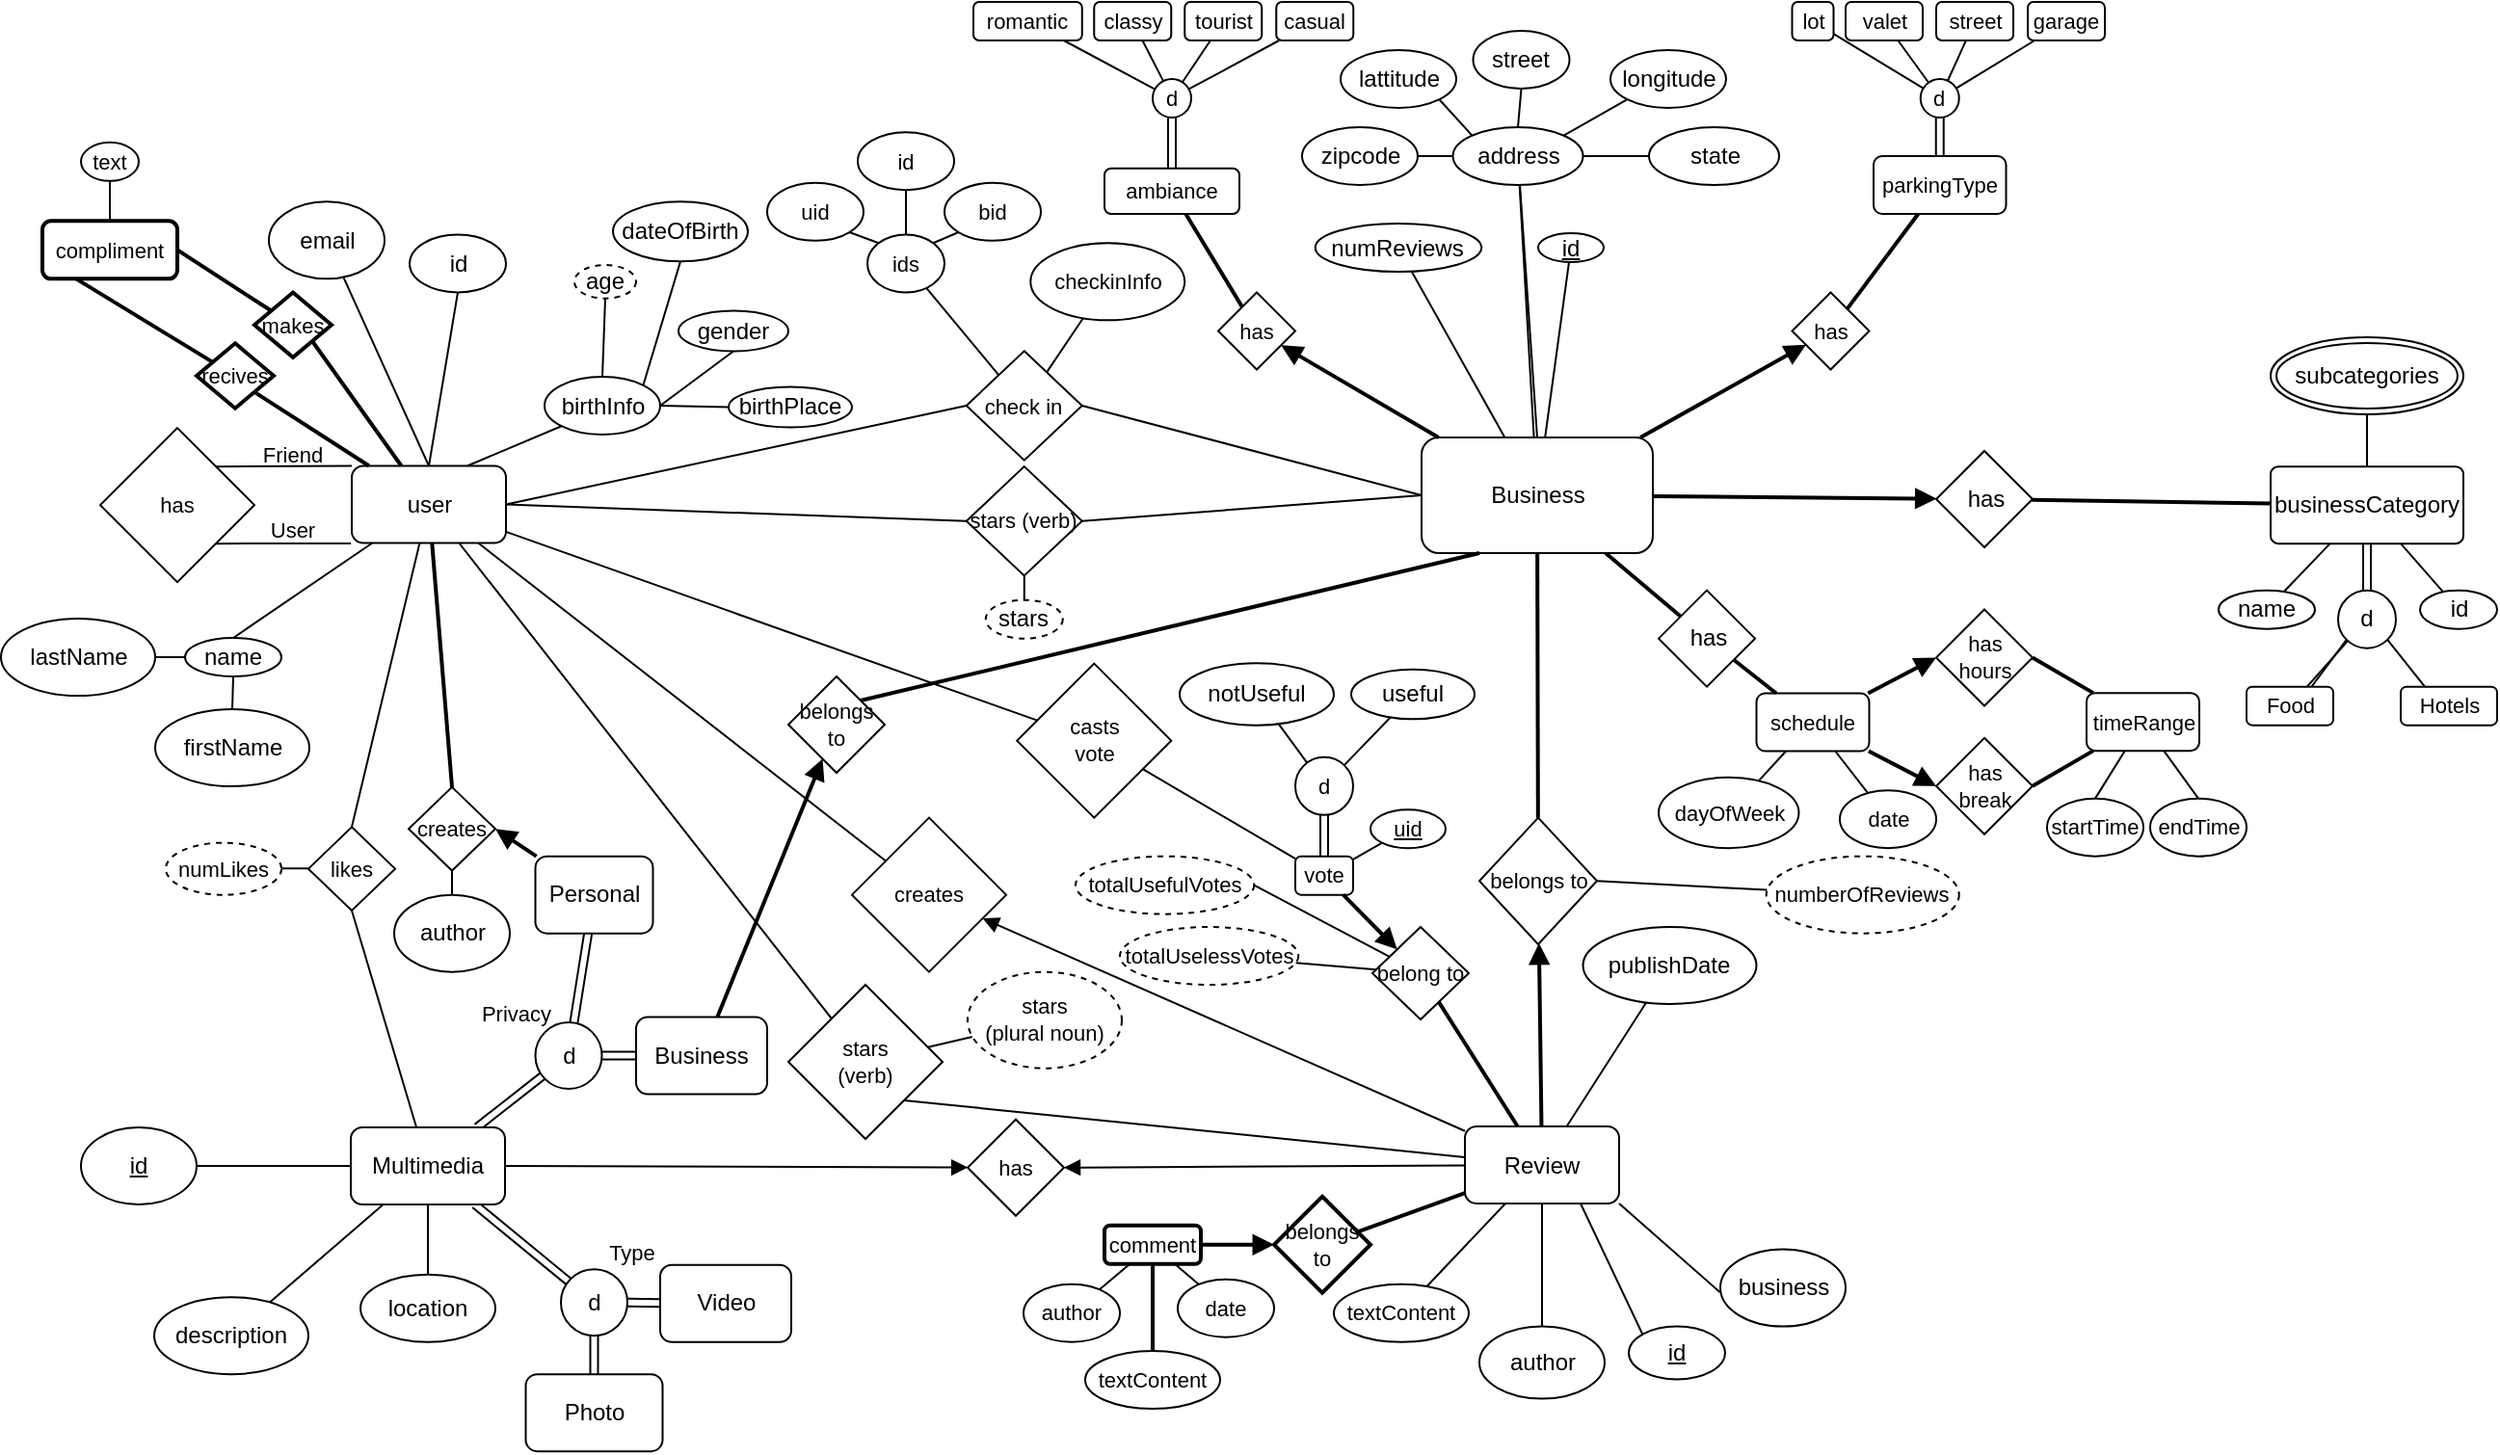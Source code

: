 <mxfile>
    <diagram name="Page-1" id="iPtElRWPh3RuLjCkUGT1">
        <mxGraphModel dx="729" dy="404" grid="1" gridSize="10" guides="1" tooltips="1" connect="1" arrows="1" fold="1" page="1" pageScale="1" pageWidth="850" pageHeight="1100" math="0" shadow="0">
            <root>
                <mxCell id="0"/>
                <mxCell id="1" parent="0"/>
                <mxCell id="FS0p3moliFxc1-Q8TRuR-4" value="id" style="ellipse;whiteSpace=wrap;html=1;" parent="1" vertex="1">
                    <mxGeometry x="220.5" y="350.75" width="50" height="30" as="geometry"/>
                </mxCell>
                <mxCell id="FS0p3moliFxc1-Q8TRuR-10" value="email" style="ellipse;whiteSpace=wrap;html=1;" parent="1" vertex="1">
                    <mxGeometry x="147.5" y="333.68" width="60" height="40" as="geometry"/>
                </mxCell>
                <mxCell id="60" style="edgeStyle=none;shape=connector;rounded=1;html=1;exitX=1;exitY=0.5;exitDx=0;exitDy=0;entryX=0;entryY=0.5;entryDx=0;entryDy=0;labelBackgroundColor=default;strokeColor=default;fontFamily=Helvetica;fontSize=11;fontColor=default;startArrow=none;startFill=0;endArrow=none;endFill=0;" edge="1" parent="1" source="FS0p3moliFxc1-Q8TRuR-13" target="52">
                    <mxGeometry relative="1" as="geometry"/>
                </mxCell>
                <mxCell id="112" style="edgeStyle=none;shape=connector;rounded=1;html=1;labelBackgroundColor=default;strokeColor=default;fontFamily=Helvetica;fontSize=11;fontColor=default;startArrow=none;startFill=0;endArrow=none;endFill=0;" edge="1" parent="1" source="FS0p3moliFxc1-Q8TRuR-13" target="111">
                    <mxGeometry relative="1" as="geometry"/>
                </mxCell>
                <mxCell id="199" style="edgeStyle=none;shape=connector;rounded=1;html=1;exitX=1;exitY=0.5;exitDx=0;exitDy=0;entryX=0;entryY=0.5;entryDx=0;entryDy=0;labelBackgroundColor=default;strokeColor=default;fontFamily=Helvetica;fontSize=11;fontColor=default;startArrow=none;startFill=0;endArrow=none;endFill=0;" edge="1" parent="1" source="FS0p3moliFxc1-Q8TRuR-13" target="197">
                    <mxGeometry relative="1" as="geometry"/>
                </mxCell>
                <mxCell id="FS0p3moliFxc1-Q8TRuR-13" value="user" style="rounded=1;whiteSpace=wrap;html=1;" parent="1" vertex="1">
                    <mxGeometry x="190.5" y="470.75" width="80" height="40" as="geometry"/>
                </mxCell>
                <mxCell id="FS0p3moliFxc1-Q8TRuR-16" value="" style="group" parent="1" connectable="0" vertex="1">
                    <mxGeometry x="104" y="560" width="50" height="20" as="geometry"/>
                </mxCell>
                <mxCell id="FS0p3moliFxc1-Q8TRuR-15" value="name" style="ellipse;whiteSpace=wrap;html=1;" parent="FS0p3moliFxc1-Q8TRuR-16" vertex="1">
                    <mxGeometry width="50" height="20" as="geometry"/>
                </mxCell>
                <mxCell id="FS0p3moliFxc1-Q8TRuR-26" value="" style="endArrow=none;html=1;rounded=0;entryX=0.5;entryY=0;entryDx=0;entryDy=0;" parent="1" source="FS0p3moliFxc1-Q8TRuR-10" target="FS0p3moliFxc1-Q8TRuR-13" edge="1">
                    <mxGeometry width="50" height="50" relative="1" as="geometry">
                        <mxPoint x="230.5" y="720.75" as="sourcePoint"/>
                        <mxPoint x="280.5" y="670.75" as="targetPoint"/>
                    </mxGeometry>
                </mxCell>
                <mxCell id="FS0p3moliFxc1-Q8TRuR-27" value="" style="endArrow=none;html=1;rounded=0;entryX=0.5;entryY=0;entryDx=0;entryDy=0;" parent="1" source="FS0p3moliFxc1-Q8TRuR-13" target="FS0p3moliFxc1-Q8TRuR-15" edge="1">
                    <mxGeometry width="50" height="50" relative="1" as="geometry">
                        <mxPoint x="210.75" y="536.5" as="sourcePoint"/>
                        <mxPoint x="280.75" y="696.5" as="targetPoint"/>
                    </mxGeometry>
                </mxCell>
                <mxCell id="FS0p3moliFxc1-Q8TRuR-28" value="" style="endArrow=none;html=1;rounded=0;entryX=0.75;entryY=0;entryDx=0;entryDy=0;exitX=0;exitY=1;exitDx=0;exitDy=0;strokeWidth=1;" parent="1" source="FS0p3moliFxc1-Q8TRuR-19" target="FS0p3moliFxc1-Q8TRuR-13" edge="1">
                    <mxGeometry width="50" height="50" relative="1" as="geometry">
                        <mxPoint x="230.5" y="720.75" as="sourcePoint"/>
                        <mxPoint x="280.5" y="670.75" as="targetPoint"/>
                    </mxGeometry>
                </mxCell>
                <mxCell id="FS0p3moliFxc1-Q8TRuR-30" value="" style="endArrow=none;html=1;rounded=0;entryX=0.5;entryY=1;entryDx=0;entryDy=0;exitX=0.5;exitY=0;exitDx=0;exitDy=0;" parent="1" source="FS0p3moliFxc1-Q8TRuR-13" target="FS0p3moliFxc1-Q8TRuR-4" edge="1">
                    <mxGeometry width="50" height="50" relative="1" as="geometry">
                        <mxPoint x="230.5" y="720.75" as="sourcePoint"/>
                        <mxPoint x="280.5" y="670.75" as="targetPoint"/>
                    </mxGeometry>
                </mxCell>
                <mxCell id="FS0p3moliFxc1-Q8TRuR-40" style="edgeStyle=none;shape=link;rounded=0;orthogonalLoop=1;jettySize=auto;html=1;" parent="1" source="FS0p3moliFxc1-Q8TRuR-31" target="FS0p3moliFxc1-Q8TRuR-39" edge="1">
                    <mxGeometry relative="1" as="geometry"/>
                </mxCell>
                <mxCell id="36" style="edgeStyle=none;shape=link;rounded=1;html=1;labelBackgroundColor=default;strokeColor=default;fontFamily=Helvetica;fontSize=11;fontColor=default;startArrow=none;startFill=0;endArrow=none;endFill=0;" edge="1" parent="1" source="FS0p3moliFxc1-Q8TRuR-31" target="33">
                    <mxGeometry relative="1" as="geometry"/>
                </mxCell>
                <mxCell id="45" style="edgeStyle=none;shape=connector;rounded=1;html=1;exitX=1;exitY=0.5;exitDx=0;exitDy=0;labelBackgroundColor=default;strokeColor=default;fontFamily=Helvetica;fontSize=11;fontColor=default;startArrow=none;startFill=0;endArrow=block;endFill=1;strokeWidth=1;" edge="1" parent="1" source="FS0p3moliFxc1-Q8TRuR-31" target="44">
                    <mxGeometry relative="1" as="geometry">
                        <mxPoint x="390" y="832.32" as="targetPoint"/>
                    </mxGeometry>
                </mxCell>
                <mxCell id="FS0p3moliFxc1-Q8TRuR-31" value="Multimedia" style="rounded=1;whiteSpace=wrap;html=1;" parent="1" vertex="1">
                    <mxGeometry x="190" y="814" width="80" height="40" as="geometry"/>
                </mxCell>
                <mxCell id="FS0p3moliFxc1-Q8TRuR-33" value="&lt;u&gt;id&lt;/u&gt;" style="ellipse;whiteSpace=wrap;html=1;" parent="1" vertex="1">
                    <mxGeometry x="50" y="814" width="60" height="40" as="geometry"/>
                </mxCell>
                <mxCell id="208" style="edgeStyle=none;shape=connector;rounded=1;html=1;labelBackgroundColor=default;strokeColor=default;fontFamily=Helvetica;fontSize=11;fontColor=default;startArrow=none;startFill=0;endArrow=none;endFill=0;" edge="1" parent="1" source="FS0p3moliFxc1-Q8TRuR-34" target="205">
                    <mxGeometry relative="1" as="geometry"/>
                </mxCell>
                <mxCell id="FS0p3moliFxc1-Q8TRuR-34" value="author" style="ellipse;whiteSpace=wrap;html=1;" parent="1" vertex="1">
                    <mxGeometry x="212.5" y="693.32" width="60" height="40" as="geometry"/>
                </mxCell>
                <mxCell id="FS0p3moliFxc1-Q8TRuR-35" value="description" style="ellipse;whiteSpace=wrap;html=1;" parent="1" vertex="1">
                    <mxGeometry x="88" y="902.07" width="80" height="40" as="geometry"/>
                </mxCell>
                <mxCell id="FS0p3moliFxc1-Q8TRuR-36" value="location" style="ellipse;whiteSpace=wrap;html=1;" parent="1" vertex="1">
                    <mxGeometry x="195" y="890.39" width="70" height="35" as="geometry"/>
                </mxCell>
                <mxCell id="FS0p3moliFxc1-Q8TRuR-45" style="edgeStyle=none;shape=link;rounded=0;orthogonalLoop=1;jettySize=auto;html=1;" parent="1" source="FS0p3moliFxc1-Q8TRuR-39" target="FS0p3moliFxc1-Q8TRuR-41" edge="1">
                    <mxGeometry relative="1" as="geometry"/>
                </mxCell>
                <mxCell id="FS0p3moliFxc1-Q8TRuR-39" value="d" style="ellipse;whiteSpace=wrap;html=1;aspect=fixed;" parent="1" vertex="1">
                    <mxGeometry x="285.75" y="759.5" width="34.5" height="34.5" as="geometry"/>
                </mxCell>
                <mxCell id="185" style="edgeStyle=none;shape=connector;rounded=1;html=1;labelBackgroundColor=default;strokeColor=default;fontFamily=Helvetica;fontSize=11;fontColor=default;startArrow=none;startFill=0;endArrow=block;endFill=1;strokeWidth=2;" edge="1" parent="1" source="FS0p3moliFxc1-Q8TRuR-41" target="184">
                    <mxGeometry relative="1" as="geometry"/>
                </mxCell>
                <mxCell id="FS0p3moliFxc1-Q8TRuR-41" value="Business" style="rounded=1;whiteSpace=wrap;html=1;" parent="1" vertex="1">
                    <mxGeometry x="338" y="756.75" width="68" height="40" as="geometry"/>
                </mxCell>
                <mxCell id="FS0p3moliFxc1-Q8TRuR-42" value="Personal" style="rounded=1;whiteSpace=wrap;html=1;" parent="1" vertex="1">
                    <mxGeometry x="285.75" y="673.32" width="61" height="40" as="geometry"/>
                </mxCell>
                <mxCell id="FS0p3moliFxc1-Q8TRuR-43" style="edgeStyle=none;shape=link;rounded=0;orthogonalLoop=1;jettySize=auto;html=1;exitX=0.5;exitY=0;exitDx=0;exitDy=0;" parent="1" source="FS0p3moliFxc1-Q8TRuR-41" target="FS0p3moliFxc1-Q8TRuR-41" edge="1">
                    <mxGeometry relative="1" as="geometry"/>
                </mxCell>
                <mxCell id="FS0p3moliFxc1-Q8TRuR-44" style="edgeStyle=none;shape=link;rounded=0;orthogonalLoop=1;jettySize=auto;html=1;" parent="1" source="FS0p3moliFxc1-Q8TRuR-39" target="FS0p3moliFxc1-Q8TRuR-42" edge="1">
                    <mxGeometry relative="1" as="geometry"/>
                </mxCell>
                <mxCell id="FS0p3moliFxc1-Q8TRuR-46" value="" style="endArrow=none;html=1;rounded=0;exitX=0.5;exitY=1;exitDx=0;exitDy=0;entryX=0.5;entryY=0;entryDx=0;entryDy=0;" parent="1" source="FS0p3moliFxc1-Q8TRuR-31" target="FS0p3moliFxc1-Q8TRuR-36" edge="1">
                    <mxGeometry width="50" height="50" relative="1" as="geometry">
                        <mxPoint x="270" y="814" as="sourcePoint"/>
                        <mxPoint x="320" y="764" as="targetPoint"/>
                    </mxGeometry>
                </mxCell>
                <mxCell id="FS0p3moliFxc1-Q8TRuR-47" value="" style="endArrow=none;html=1;rounded=0;entryX=0;entryY=0.5;entryDx=0;entryDy=0;exitX=1;exitY=0.5;exitDx=0;exitDy=0;" parent="1" source="FS0p3moliFxc1-Q8TRuR-33" target="FS0p3moliFxc1-Q8TRuR-31" edge="1">
                    <mxGeometry width="50" height="50" relative="1" as="geometry">
                        <mxPoint x="270" y="944" as="sourcePoint"/>
                        <mxPoint x="320" y="894" as="targetPoint"/>
                    </mxGeometry>
                </mxCell>
                <mxCell id="FS0p3moliFxc1-Q8TRuR-50" value="" style="endArrow=none;html=1;rounded=0;" parent="1" source="FS0p3moliFxc1-Q8TRuR-35" target="FS0p3moliFxc1-Q8TRuR-31" edge="1">
                    <mxGeometry width="50" height="50" relative="1" as="geometry">
                        <mxPoint x="270" y="884" as="sourcePoint"/>
                        <mxPoint x="320" y="834" as="targetPoint"/>
                    </mxGeometry>
                </mxCell>
                <mxCell id="FS0p3moliFxc1-Q8TRuR-51" value="Review" style="rounded=1;whiteSpace=wrap;html=1;" parent="1" vertex="1">
                    <mxGeometry x="768" y="813.5" width="80" height="40" as="geometry"/>
                </mxCell>
                <mxCell id="FS0p3moliFxc1-Q8TRuR-52" value="&lt;u&gt;id&lt;/u&gt;" style="ellipse;whiteSpace=wrap;html=1;" parent="1" vertex="1">
                    <mxGeometry x="853" y="917.25" width="50" height="27.5" as="geometry"/>
                </mxCell>
                <mxCell id="FS0p3moliFxc1-Q8TRuR-53" value="publishDate" style="ellipse;whiteSpace=wrap;html=1;" parent="1" vertex="1">
                    <mxGeometry x="829.25" y="710" width="90" height="40" as="geometry"/>
                </mxCell>
                <mxCell id="FS0p3moliFxc1-Q8TRuR-55" value="author" style="ellipse;whiteSpace=wrap;html=1;" parent="1" vertex="1">
                    <mxGeometry x="775.5" y="917.25" width="65" height="37.5" as="geometry"/>
                </mxCell>
                <mxCell id="FS0p3moliFxc1-Q8TRuR-56" value="business" style="ellipse;whiteSpace=wrap;html=1;" parent="1" vertex="1">
                    <mxGeometry x="900.5" y="877.25" width="65" height="40" as="geometry"/>
                </mxCell>
                <mxCell id="FS0p3moliFxc1-Q8TRuR-70" value="" style="endArrow=none;html=1;rounded=0;entryX=0.5;entryY=0;entryDx=0;entryDy=0;exitX=0.5;exitY=1;exitDx=0;exitDy=0;" parent="1" source="FS0p3moliFxc1-Q8TRuR-51" target="FS0p3moliFxc1-Q8TRuR-55" edge="1">
                    <mxGeometry width="50" height="50" relative="1" as="geometry">
                        <mxPoint x="768" y="853.5" as="sourcePoint"/>
                        <mxPoint x="818" y="803.5" as="targetPoint"/>
                    </mxGeometry>
                </mxCell>
                <mxCell id="FS0p3moliFxc1-Q8TRuR-71" value="" style="endArrow=none;html=1;rounded=0;exitX=0;exitY=0;exitDx=0;exitDy=0;entryX=0.75;entryY=1;entryDx=0;entryDy=0;" parent="1" source="FS0p3moliFxc1-Q8TRuR-52" target="FS0p3moliFxc1-Q8TRuR-51" edge="1">
                    <mxGeometry width="50" height="50" relative="1" as="geometry">
                        <mxPoint x="768" y="853.5" as="sourcePoint"/>
                        <mxPoint x="818" y="803.5" as="targetPoint"/>
                    </mxGeometry>
                </mxCell>
                <mxCell id="FS0p3moliFxc1-Q8TRuR-72" value="" style="endArrow=none;html=1;rounded=0;exitX=1;exitY=1;exitDx=0;exitDy=0;entryX=-0.004;entryY=0.556;entryDx=0;entryDy=0;entryPerimeter=0;" parent="1" source="FS0p3moliFxc1-Q8TRuR-51" target="FS0p3moliFxc1-Q8TRuR-56" edge="1">
                    <mxGeometry width="50" height="50" relative="1" as="geometry">
                        <mxPoint x="768" y="853.5" as="sourcePoint"/>
                        <mxPoint x="818" y="803.5" as="targetPoint"/>
                    </mxGeometry>
                </mxCell>
                <mxCell id="FS0p3moliFxc1-Q8TRuR-73" value="" style="endArrow=none;html=1;rounded=0;entryX=1;entryY=1;entryDx=0;entryDy=0;" parent="1" source="FS0p3moliFxc1-Q8TRuR-51" target="189" edge="1">
                    <mxGeometry width="50" height="50" relative="1" as="geometry">
                        <mxPoint x="848" y="808.5" as="sourcePoint"/>
                        <mxPoint x="656.781" y="801.008" as="targetPoint"/>
                    </mxGeometry>
                </mxCell>
                <mxCell id="FS0p3moliFxc1-Q8TRuR-74" value="" style="endArrow=none;html=1;rounded=0;" parent="1" source="FS0p3moliFxc1-Q8TRuR-53" target="FS0p3moliFxc1-Q8TRuR-51" edge="1">
                    <mxGeometry width="50" height="50" relative="1" as="geometry">
                        <mxPoint x="768" y="853.5" as="sourcePoint"/>
                        <mxPoint x="818" y="803.5" as="targetPoint"/>
                    </mxGeometry>
                </mxCell>
                <mxCell id="93" style="edgeStyle=none;shape=connector;rounded=1;html=1;labelBackgroundColor=default;strokeColor=default;fontFamily=Helvetica;fontSize=11;fontColor=default;startArrow=none;startFill=0;endArrow=none;endFill=0;strokeWidth=2;" edge="1" parent="1" source="FS0p3moliFxc1-Q8TRuR-75" target="92">
                    <mxGeometry relative="1" as="geometry"/>
                </mxCell>
                <mxCell id="FS0p3moliFxc1-Q8TRuR-75" value="Business" style="rounded=1;whiteSpace=wrap;html=1;" parent="1" vertex="1">
                    <mxGeometry x="745.5" y="456" width="120" height="60" as="geometry"/>
                </mxCell>
                <mxCell id="FS0p3moliFxc1-Q8TRuR-61" value="notUseful" style="ellipse;whiteSpace=wrap;html=1;" parent="1" vertex="1">
                    <mxGeometry x="620" y="573.14" width="80" height="32.18" as="geometry"/>
                </mxCell>
                <mxCell id="FS0p3moliFxc1-Q8TRuR-60" value="useful" style="ellipse;whiteSpace=wrap;html=1;" parent="1" vertex="1">
                    <mxGeometry x="709" y="576.32" width="64" height="25.82" as="geometry"/>
                </mxCell>
                <mxCell id="5LiRAlSjJbCMQmVI5KmH-1" value="" style="endArrow=none;html=1;rounded=0;" parent="1" source="118" target="FS0p3moliFxc1-Q8TRuR-61" edge="1">
                    <mxGeometry width="50" height="50" relative="1" as="geometry">
                        <mxPoint x="732.04" y="723.25" as="sourcePoint"/>
                        <mxPoint x="1160.5" y="873.5" as="targetPoint"/>
                    </mxGeometry>
                </mxCell>
                <mxCell id="5LiRAlSjJbCMQmVI5KmH-2" value="" style="endArrow=none;html=1;rounded=0;" parent="1" source="118" target="FS0p3moliFxc1-Q8TRuR-60" edge="1">
                    <mxGeometry width="50" height="50" relative="1" as="geometry">
                        <mxPoint x="741.472" y="735.713" as="sourcePoint"/>
                        <mxPoint x="989" y="830.18" as="targetPoint"/>
                    </mxGeometry>
                </mxCell>
                <mxCell id="FS0p3moliFxc1-Q8TRuR-5" value="firstName" style="ellipse;whiteSpace=wrap;html=1;" parent="1" vertex="1">
                    <mxGeometry x="88.5" y="597" width="80" height="40" as="geometry"/>
                </mxCell>
                <mxCell id="FS0p3moliFxc1-Q8TRuR-6" value="lastName" style="ellipse;whiteSpace=wrap;html=1;" parent="1" vertex="1">
                    <mxGeometry x="8.5" y="550" width="80" height="40" as="geometry"/>
                </mxCell>
                <mxCell id="5LiRAlSjJbCMQmVI5KmH-4" value="" style="endArrow=none;html=1;rounded=0;entryX=0.5;entryY=0;entryDx=0;entryDy=0;exitX=0.5;exitY=1;exitDx=0;exitDy=0;" parent="1" source="FS0p3moliFxc1-Q8TRuR-15" target="FS0p3moliFxc1-Q8TRuR-5" edge="1">
                    <mxGeometry width="50" height="50" relative="1" as="geometry">
                        <mxPoint x="192.5" y="593.5" as="sourcePoint"/>
                        <mxPoint x="167.5" y="593.5" as="targetPoint"/>
                    </mxGeometry>
                </mxCell>
                <mxCell id="5LiRAlSjJbCMQmVI5KmH-5" value="" style="endArrow=none;html=1;rounded=0;exitX=0;exitY=0.5;exitDx=0;exitDy=0;entryX=1;entryY=0.5;entryDx=0;entryDy=0;" parent="1" source="FS0p3moliFxc1-Q8TRuR-15" target="FS0p3moliFxc1-Q8TRuR-6" edge="1">
                    <mxGeometry width="50" height="50" relative="1" as="geometry">
                        <mxPoint x="123" y="454.25" as="sourcePoint"/>
                        <mxPoint x="173" y="404.25" as="targetPoint"/>
                    </mxGeometry>
                </mxCell>
                <mxCell id="FS0p3moliFxc1-Q8TRuR-19" value="birthInfo" style="ellipse;whiteSpace=wrap;html=1;" parent="1" vertex="1">
                    <mxGeometry x="290.5" y="424.5" width="60" height="30" as="geometry"/>
                </mxCell>
                <mxCell id="FS0p3moliFxc1-Q8TRuR-7" value="dateOfBirth" style="ellipse;whiteSpace=wrap;html=1;" parent="1" vertex="1">
                    <mxGeometry x="326" y="333.68" width="70" height="31" as="geometry"/>
                </mxCell>
                <mxCell id="FS0p3moliFxc1-Q8TRuR-8" value="birthPlace" style="ellipse;whiteSpace=wrap;html=1;" parent="1" vertex="1">
                    <mxGeometry x="386" y="429.75" width="64" height="21" as="geometry"/>
                </mxCell>
                <mxCell id="FS0p3moliFxc1-Q8TRuR-9" value="gender" style="ellipse;whiteSpace=wrap;html=1;" parent="1" vertex="1">
                    <mxGeometry x="360" y="390.25" width="57" height="21" as="geometry"/>
                </mxCell>
                <mxCell id="FS0p3moliFxc1-Q8TRuR-18" value="age" style="ellipse;whiteSpace=wrap;dashed=1;dashed-pattern=1;html=1;" parent="1" vertex="1">
                    <mxGeometry x="306" y="366.5" width="32" height="17.36" as="geometry"/>
                </mxCell>
                <mxCell id="5LiRAlSjJbCMQmVI5KmH-9" value="" style="endArrow=none;html=1;rounded=0;exitX=0.5;exitY=1;exitDx=0;exitDy=0;entryX=0.5;entryY=0;entryDx=0;entryDy=0;" parent="1" source="FS0p3moliFxc1-Q8TRuR-18" target="FS0p3moliFxc1-Q8TRuR-19" edge="1">
                    <mxGeometry width="50" height="50" relative="1" as="geometry">
                        <mxPoint x="520.5" y="500.75" as="sourcePoint"/>
                        <mxPoint x="570.5" y="450.75" as="targetPoint"/>
                    </mxGeometry>
                </mxCell>
                <mxCell id="5LiRAlSjJbCMQmVI5KmH-10" value="" style="endArrow=none;html=1;rounded=0;entryX=0.5;entryY=1;entryDx=0;entryDy=0;exitX=1;exitY=0;exitDx=0;exitDy=0;" parent="1" source="FS0p3moliFxc1-Q8TRuR-19" target="FS0p3moliFxc1-Q8TRuR-7" edge="1">
                    <mxGeometry width="50" height="50" relative="1" as="geometry">
                        <mxPoint x="310.5" y="460.75" as="sourcePoint"/>
                        <mxPoint x="360.5" y="410.75" as="targetPoint"/>
                    </mxGeometry>
                </mxCell>
                <mxCell id="5LiRAlSjJbCMQmVI5KmH-11" value="" style="endArrow=none;html=1;rounded=0;exitX=0;exitY=0.5;exitDx=0;exitDy=0;entryX=1;entryY=0.5;entryDx=0;entryDy=0;" parent="1" source="FS0p3moliFxc1-Q8TRuR-8" target="FS0p3moliFxc1-Q8TRuR-19" edge="1">
                    <mxGeometry width="50" height="50" relative="1" as="geometry">
                        <mxPoint x="310.5" y="460.75" as="sourcePoint"/>
                        <mxPoint x="360.5" y="410.75" as="targetPoint"/>
                    </mxGeometry>
                </mxCell>
                <mxCell id="5LiRAlSjJbCMQmVI5KmH-12" value="" style="endArrow=none;html=1;rounded=0;entryX=0.5;entryY=1;entryDx=0;entryDy=0;exitX=1;exitY=0.5;exitDx=0;exitDy=0;" parent="1" source="FS0p3moliFxc1-Q8TRuR-19" target="FS0p3moliFxc1-Q8TRuR-9" edge="1">
                    <mxGeometry width="50" height="50" relative="1" as="geometry">
                        <mxPoint x="360.5" y="430.75" as="sourcePoint"/>
                        <mxPoint x="360.5" y="410.75" as="targetPoint"/>
                    </mxGeometry>
                </mxCell>
                <mxCell id="5LiRAlSjJbCMQmVI5KmH-20" value="" style="group" parent="1" connectable="0" vertex="1">
                    <mxGeometry x="631" y="265" width="319" height="108.68" as="geometry"/>
                </mxCell>
                <mxCell id="FS0p3moliFxc1-Q8TRuR-77" value="address" style="ellipse;whiteSpace=wrap;html=1;" parent="5LiRAlSjJbCMQmVI5KmH-20" vertex="1">
                    <mxGeometry x="130.75" y="30" width="67.5" height="30" as="geometry"/>
                </mxCell>
                <mxCell id="FS0p3moliFxc1-Q8TRuR-78" value="street" style="ellipse;whiteSpace=wrap;html=1;" parent="5LiRAlSjJbCMQmVI5KmH-20" vertex="1">
                    <mxGeometry x="141.25" y="-20" width="50" height="30" as="geometry"/>
                </mxCell>
                <mxCell id="FS0p3moliFxc1-Q8TRuR-79" value="zipcode" style="ellipse;whiteSpace=wrap;html=1;" parent="5LiRAlSjJbCMQmVI5KmH-20" vertex="1">
                    <mxGeometry x="52.5" y="30" width="60" height="30" as="geometry"/>
                </mxCell>
                <mxCell id="FS0p3moliFxc1-Q8TRuR-80" value="lattitude" style="ellipse;whiteSpace=wrap;html=1;" parent="5LiRAlSjJbCMQmVI5KmH-20" vertex="1">
                    <mxGeometry x="72.5" y="-10" width="60" height="30" as="geometry"/>
                </mxCell>
                <mxCell id="FS0p3moliFxc1-Q8TRuR-81" value="longitude" style="ellipse;whiteSpace=wrap;html=1;" parent="5LiRAlSjJbCMQmVI5KmH-20" vertex="1">
                    <mxGeometry x="212.5" y="-10" width="60" height="30" as="geometry"/>
                </mxCell>
                <mxCell id="5LiRAlSjJbCMQmVI5KmH-14" value="state" style="ellipse;whiteSpace=wrap;html=1;align=center;" parent="5LiRAlSjJbCMQmVI5KmH-20" vertex="1">
                    <mxGeometry x="232.5" y="30" width="67.5" height="30" as="geometry"/>
                </mxCell>
                <mxCell id="5LiRAlSjJbCMQmVI5KmH-18" value="" style="endArrow=none;html=1;rounded=0;entryX=0;entryY=0.5;entryDx=0;entryDy=0;exitX=1;exitY=0.5;exitDx=0;exitDy=0;" parent="5LiRAlSjJbCMQmVI5KmH-20" source="FS0p3moliFxc1-Q8TRuR-79" target="FS0p3moliFxc1-Q8TRuR-77" edge="1">
                    <mxGeometry width="50" height="50" relative="1" as="geometry">
                        <mxPoint x="122.5" y="40" as="sourcePoint"/>
                        <mxPoint x="172.5" y="-10" as="targetPoint"/>
                    </mxGeometry>
                </mxCell>
                <mxCell id="5LiRAlSjJbCMQmVI5KmH-17" value="" style="endArrow=none;html=1;rounded=0;exitX=1;exitY=1;exitDx=0;exitDy=0;entryX=0;entryY=0;entryDx=0;entryDy=0;" parent="5LiRAlSjJbCMQmVI5KmH-20" source="FS0p3moliFxc1-Q8TRuR-80" target="FS0p3moliFxc1-Q8TRuR-77" edge="1">
                    <mxGeometry width="50" height="50" relative="1" as="geometry">
                        <mxPoint x="122.5" y="40" as="sourcePoint"/>
                        <mxPoint x="172.5" y="-10" as="targetPoint"/>
                    </mxGeometry>
                </mxCell>
                <mxCell id="5LiRAlSjJbCMQmVI5KmH-15" value="" style="endArrow=none;html=1;rounded=0;exitX=0;exitY=1;exitDx=0;exitDy=0;entryX=1;entryY=0;entryDx=0;entryDy=0;" parent="5LiRAlSjJbCMQmVI5KmH-20" source="FS0p3moliFxc1-Q8TRuR-81" target="FS0p3moliFxc1-Q8TRuR-77" edge="1">
                    <mxGeometry width="50" height="50" relative="1" as="geometry">
                        <mxPoint x="122.5" y="40" as="sourcePoint"/>
                        <mxPoint x="172.5" y="-10" as="targetPoint"/>
                    </mxGeometry>
                </mxCell>
                <mxCell id="5LiRAlSjJbCMQmVI5KmH-19" value="" style="endArrow=none;html=1;rounded=0;exitX=0;exitY=0.5;exitDx=0;exitDy=0;entryX=1;entryY=0.5;entryDx=0;entryDy=0;" parent="5LiRAlSjJbCMQmVI5KmH-20" source="5LiRAlSjJbCMQmVI5KmH-14" target="FS0p3moliFxc1-Q8TRuR-77" edge="1">
                    <mxGeometry width="50" height="50" relative="1" as="geometry">
                        <mxPoint x="122.5" y="40" as="sourcePoint"/>
                        <mxPoint x="172.5" y="-10" as="targetPoint"/>
                    </mxGeometry>
                </mxCell>
                <mxCell id="5LiRAlSjJbCMQmVI5KmH-16" value="" style="endArrow=none;html=1;rounded=0;exitX=0.5;exitY=0;exitDx=0;exitDy=0;entryX=0.5;entryY=1;entryDx=0;entryDy=0;" parent="5LiRAlSjJbCMQmVI5KmH-20" source="FS0p3moliFxc1-Q8TRuR-77" target="FS0p3moliFxc1-Q8TRuR-78" edge="1">
                    <mxGeometry width="50" height="50" relative="1" as="geometry">
                        <mxPoint x="122.5" y="60" as="sourcePoint"/>
                        <mxPoint x="172.5" y="10" as="targetPoint"/>
                    </mxGeometry>
                </mxCell>
                <mxCell id="FS0p3moliFxc1-Q8TRuR-82" value="numReviews" style="ellipse;whiteSpace=wrap;html=1;" parent="5LiRAlSjJbCMQmVI5KmH-20" vertex="1">
                    <mxGeometry x="59.38" y="80" width="86.25" height="25" as="geometry"/>
                </mxCell>
                <mxCell id="FS0p3moliFxc1-Q8TRuR-76" value="id" style="ellipse;whiteSpace=wrap;html=1;fontStyle=4" parent="5LiRAlSjJbCMQmVI5KmH-20" vertex="1">
                    <mxGeometry x="175" y="85" width="34" height="15" as="geometry"/>
                </mxCell>
                <mxCell id="5LiRAlSjJbCMQmVI5KmH-21" value="" style="endArrow=none;html=1;rounded=0;exitX=0.5;exitY=0;exitDx=0;exitDy=0;" parent="1" source="FS0p3moliFxc1-Q8TRuR-75" target="FS0p3moliFxc1-Q8TRuR-77" edge="1">
                    <mxGeometry width="50" height="50" relative="1" as="geometry">
                        <mxPoint x="755.5" y="426" as="sourcePoint"/>
                        <mxPoint x="805.5" y="376" as="targetPoint"/>
                    </mxGeometry>
                </mxCell>
                <mxCell id="5LiRAlSjJbCMQmVI5KmH-23" value="" style="endArrow=none;html=1;rounded=0;" parent="1" source="FS0p3moliFxc1-Q8TRuR-75" target="FS0p3moliFxc1-Q8TRuR-82" edge="1">
                    <mxGeometry relative="1" as="geometry">
                        <mxPoint x="705.5" y="486" as="sourcePoint"/>
                        <mxPoint x="865.5" y="486" as="targetPoint"/>
                    </mxGeometry>
                </mxCell>
                <mxCell id="5LiRAlSjJbCMQmVI5KmH-24" value="" style="endArrow=none;html=1;rounded=0;" parent="1" source="FS0p3moliFxc1-Q8TRuR-76" target="FS0p3moliFxc1-Q8TRuR-75" edge="1">
                    <mxGeometry relative="1" as="geometry">
                        <mxPoint x="705.5" y="486" as="sourcePoint"/>
                        <mxPoint x="865.5" y="486" as="targetPoint"/>
                    </mxGeometry>
                </mxCell>
                <mxCell id="16" style="edgeStyle=none;shape=connector;rounded=1;html=1;labelBackgroundColor=default;strokeColor=default;fontFamily=Helvetica;fontSize=11;fontColor=default;endArrow=none;endFill=0;fontStyle=1;strokeWidth=2;" edge="1" parent="1" source="3" target="4">
                    <mxGeometry relative="1" as="geometry"/>
                </mxCell>
                <mxCell id="22" value="" style="edgeStyle=none;shape=link;rounded=1;html=1;labelBackgroundColor=default;strokeColor=default;fontFamily=Helvetica;fontSize=11;fontColor=default;startArrow=none;startFill=0;endArrow=none;endFill=0;" edge="1" parent="1" source="3" target="21">
                    <mxGeometry relative="1" as="geometry"/>
                </mxCell>
                <mxCell id="3" value="businessCategory" style="rounded=1;arcSize=10;whiteSpace=wrap;html=1;align=center;" vertex="1" parent="1">
                    <mxGeometry x="1186" y="471.07" width="100" height="40" as="geometry"/>
                </mxCell>
                <mxCell id="17" style="edgeStyle=none;shape=connector;rounded=1;html=1;labelBackgroundColor=default;strokeColor=default;fontFamily=Helvetica;fontSize=11;fontColor=default;endArrow=none;endFill=0;startArrow=block;startFill=1;fontStyle=1;strokeWidth=2;" edge="1" parent="1" source="4" target="FS0p3moliFxc1-Q8TRuR-75">
                    <mxGeometry relative="1" as="geometry"/>
                </mxCell>
                <mxCell id="4" value="has" style="shape=rhombus;html=1;dashed=0;whitespace=wrap;perimeter=rhombusPerimeter;" vertex="1" parent="1">
                    <mxGeometry x="1012.5" y="463" width="50" height="50" as="geometry"/>
                </mxCell>
                <mxCell id="7" value="" style="endArrow=none;html=1;" edge="1" parent="1" source="3" target="10">
                    <mxGeometry width="50" height="50" relative="1" as="geometry">
                        <mxPoint x="1183.5" y="636.82" as="sourcePoint"/>
                        <mxPoint x="1303.5" y="656.82" as="targetPoint"/>
                    </mxGeometry>
                </mxCell>
                <mxCell id="10" value="subcategories" style="ellipse;shape=doubleEllipse;margin=3;whiteSpace=wrap;html=1;align=center;" vertex="1" parent="1">
                    <mxGeometry x="1186" y="404" width="100" height="40" as="geometry"/>
                </mxCell>
                <mxCell id="15" style="edgeStyle=none;html=1;endArrow=none;endFill=0;" edge="1" parent="1" source="11" target="3">
                    <mxGeometry relative="1" as="geometry">
                        <mxPoint x="1183.5" y="686.82" as="targetPoint"/>
                    </mxGeometry>
                </mxCell>
                <mxCell id="11" value="name" style="ellipse;whiteSpace=wrap;html=1;align=center;" vertex="1" parent="1">
                    <mxGeometry x="1159" y="535.32" width="50" height="20" as="geometry"/>
                </mxCell>
                <mxCell id="14" style="edgeStyle=none;html=1;endArrow=none;endFill=0;" edge="1" parent="1" source="12" target="3">
                    <mxGeometry relative="1" as="geometry">
                        <mxPoint x="1254" y="491.32" as="targetPoint"/>
                    </mxGeometry>
                </mxCell>
                <mxCell id="12" value="id" style="ellipse;whiteSpace=wrap;html=1;align=center;" vertex="1" parent="1">
                    <mxGeometry x="1263.5" y="535.32" width="40" height="20" as="geometry"/>
                </mxCell>
                <mxCell id="21" value="d" style="ellipse;whiteSpace=wrap;html=1;rounded=1;arcSize=10;" vertex="1" parent="1">
                    <mxGeometry x="1221" y="535.32" width="30" height="30" as="geometry"/>
                </mxCell>
                <mxCell id="129" value="" style="edgeStyle=none;shape=connector;rounded=1;html=1;labelBackgroundColor=default;strokeColor=default;fontFamily=Helvetica;fontSize=11;fontColor=default;startArrow=none;startFill=0;endArrow=none;endFill=0;" edge="1" parent="1" source="23" target="21">
                    <mxGeometry relative="1" as="geometry"/>
                </mxCell>
                <mxCell id="23" value="Food" style="rounded=1;whiteSpace=wrap;html=1;fontFamily=Helvetica;fontSize=11;fontColor=default;" vertex="1" parent="1">
                    <mxGeometry x="1173.5" y="585.32" width="45" height="20" as="geometry"/>
                </mxCell>
                <mxCell id="24" value="Hotels" style="rounded=1;whiteSpace=wrap;html=1;fontFamily=Helvetica;fontSize=11;fontColor=default;" vertex="1" parent="1">
                    <mxGeometry x="1253.5" y="585.32" width="50" height="20" as="geometry"/>
                </mxCell>
                <mxCell id="25" value="" style="endArrow=none;html=1;rounded=1;labelBackgroundColor=default;strokeColor=default;fontFamily=Helvetica;fontSize=11;fontColor=default;shape=connector;exitX=0;exitY=1;exitDx=0;exitDy=0;entryX=0.75;entryY=0;entryDx=0;entryDy=0;" edge="1" parent="1" source="21" target="23">
                    <mxGeometry width="50" height="50" relative="1" as="geometry">
                        <mxPoint x="1183.5" y="636.82" as="sourcePoint"/>
                        <mxPoint x="1233.5" y="586.82" as="targetPoint"/>
                    </mxGeometry>
                </mxCell>
                <mxCell id="27" value="" style="endArrow=none;html=1;rounded=1;labelBackgroundColor=default;strokeColor=default;fontFamily=Helvetica;fontSize=11;fontColor=default;shape=connector;exitX=1;exitY=1;exitDx=0;exitDy=0;entryX=0.25;entryY=0;entryDx=0;entryDy=0;" edge="1" parent="1" source="21" target="24">
                    <mxGeometry width="50" height="50" relative="1" as="geometry">
                        <mxPoint x="1183.5" y="636.82" as="sourcePoint"/>
                        <mxPoint x="1233.5" y="586.82" as="targetPoint"/>
                    </mxGeometry>
                </mxCell>
                <mxCell id="37" style="edgeStyle=none;shape=link;rounded=1;html=1;labelBackgroundColor=default;strokeColor=default;fontFamily=Helvetica;fontSize=11;fontColor=default;startArrow=none;startFill=0;endArrow=none;endFill=0;" edge="1" parent="1" source="33" target="34">
                    <mxGeometry relative="1" as="geometry">
                        <mxPoint x="316" y="910" as="sourcePoint"/>
                    </mxGeometry>
                </mxCell>
                <mxCell id="38" style="edgeStyle=none;shape=link;rounded=1;html=1;labelBackgroundColor=default;strokeColor=default;fontFamily=Helvetica;fontSize=11;fontColor=default;startArrow=none;startFill=0;endArrow=none;endFill=0;" edge="1" parent="1" source="33" target="35">
                    <mxGeometry relative="1" as="geometry"/>
                </mxCell>
                <mxCell id="33" value="d" style="ellipse;whiteSpace=wrap;html=1;aspect=fixed;" vertex="1" parent="1">
                    <mxGeometry x="299" y="887.57" width="34.5" height="34.5" as="geometry"/>
                </mxCell>
                <mxCell id="34" value="Photo" style="rounded=1;whiteSpace=wrap;html=1;" vertex="1" parent="1">
                    <mxGeometry x="280.75" y="942.07" width="71" height="40" as="geometry"/>
                </mxCell>
                <mxCell id="35" value="Video" style="rounded=1;whiteSpace=wrap;html=1;" vertex="1" parent="1">
                    <mxGeometry x="350.5" y="885.39" width="68" height="40" as="geometry"/>
                </mxCell>
                <mxCell id="39" value="Privacy" style="text;html=1;strokeColor=none;fillColor=none;align=center;verticalAlign=middle;whiteSpace=wrap;rounded=0;fontFamily=Helvetica;fontSize=11;fontColor=default;" vertex="1" parent="1">
                    <mxGeometry x="246" y="740.0" width="60" height="30" as="geometry"/>
                </mxCell>
                <mxCell id="40" value="Type" style="text;html=1;strokeColor=none;fillColor=none;align=center;verticalAlign=middle;whiteSpace=wrap;rounded=0;fontFamily=Helvetica;fontSize=11;fontColor=default;" vertex="1" parent="1">
                    <mxGeometry x="306" y="864" width="60" height="30" as="geometry"/>
                </mxCell>
                <mxCell id="46" style="edgeStyle=none;shape=connector;rounded=1;html=1;exitX=1;exitY=0.5;exitDx=0;exitDy=0;labelBackgroundColor=default;strokeColor=default;fontFamily=Helvetica;fontSize=11;fontColor=default;startArrow=block;startFill=1;endArrow=none;endFill=0;" edge="1" parent="1" source="44" target="FS0p3moliFxc1-Q8TRuR-51">
                    <mxGeometry relative="1" as="geometry">
                        <mxPoint x="750" y="870" as="targetPoint"/>
                    </mxGeometry>
                </mxCell>
                <mxCell id="44" value="has" style="rhombus;whiteSpace=wrap;html=1;fontFamily=Helvetica;fontSize=11;fontColor=default;" vertex="1" parent="1">
                    <mxGeometry x="510" y="809.86" width="50" height="50" as="geometry"/>
                </mxCell>
                <mxCell id="49" style="edgeStyle=none;shape=connector;rounded=1;html=1;exitX=0.5;exitY=1;exitDx=0;exitDy=0;labelBackgroundColor=default;strokeColor=default;fontFamily=Helvetica;fontSize=11;fontColor=default;startArrow=none;startFill=0;endArrow=none;endFill=0;" edge="1" parent="1" source="48" target="FS0p3moliFxc1-Q8TRuR-31">
                    <mxGeometry relative="1" as="geometry"/>
                </mxCell>
                <mxCell id="50" style="edgeStyle=none;shape=connector;rounded=1;html=1;exitX=0.5;exitY=0;exitDx=0;exitDy=0;labelBackgroundColor=default;strokeColor=default;fontFamily=Helvetica;fontSize=11;fontColor=default;startArrow=none;startFill=0;endArrow=none;endFill=0;" edge="1" parent="1" source="48" target="FS0p3moliFxc1-Q8TRuR-13">
                    <mxGeometry relative="1" as="geometry"/>
                </mxCell>
                <mxCell id="210" style="edgeStyle=none;shape=connector;rounded=1;html=1;labelBackgroundColor=default;strokeColor=default;fontFamily=Helvetica;fontSize=11;fontColor=default;startArrow=none;startFill=0;endArrow=none;endFill=0;" edge="1" parent="1" source="48" target="209">
                    <mxGeometry relative="1" as="geometry"/>
                </mxCell>
                <mxCell id="48" value="likes" style="rhombus;whiteSpace=wrap;html=1;fontFamily=Helvetica;fontSize=11;fontColor=default;" vertex="1" parent="1">
                    <mxGeometry x="168" y="658.16" width="45" height="43.32" as="geometry"/>
                </mxCell>
                <mxCell id="53" style="edgeStyle=none;shape=connector;rounded=1;html=1;exitX=1;exitY=0.5;exitDx=0;exitDy=0;entryX=0;entryY=0.5;entryDx=0;entryDy=0;labelBackgroundColor=default;strokeColor=default;fontFamily=Helvetica;fontSize=11;fontColor=default;startArrow=none;startFill=0;endArrow=none;endFill=0;" edge="1" parent="1" source="52" target="FS0p3moliFxc1-Q8TRuR-75">
                    <mxGeometry relative="1" as="geometry"/>
                </mxCell>
                <mxCell id="214" style="edgeStyle=none;shape=connector;rounded=1;html=1;labelBackgroundColor=default;strokeColor=default;fontFamily=Helvetica;fontSize=11;fontColor=default;startArrow=none;startFill=0;endArrow=none;endFill=0;" edge="1" parent="1" source="52" target="213">
                    <mxGeometry relative="1" as="geometry"/>
                </mxCell>
                <mxCell id="52" value="check in" style="rhombus;whiteSpace=wrap;html=1;fontFamily=Helvetica;fontSize=11;fontColor=default;" vertex="1" parent="1">
                    <mxGeometry x="509.38" y="411.17" width="60" height="56.66" as="geometry"/>
                </mxCell>
                <mxCell id="54" value="bid" style="ellipse;whiteSpace=wrap;html=1;fontFamily=Helvetica;fontSize=11;fontColor=default;" vertex="1" parent="1">
                    <mxGeometry x="498" y="323.91" width="50" height="30" as="geometry"/>
                </mxCell>
                <mxCell id="55" value="id" style="ellipse;whiteSpace=wrap;html=1;fontFamily=Helvetica;fontSize=11;fontColor=default;" vertex="1" parent="1">
                    <mxGeometry x="453" y="297.59" width="50" height="30" as="geometry"/>
                </mxCell>
                <mxCell id="56" value="uid" style="ellipse;whiteSpace=wrap;html=1;fontFamily=Helvetica;fontSize=11;fontColor=default;" vertex="1" parent="1">
                    <mxGeometry x="406" y="323.91" width="50" height="30" as="geometry"/>
                </mxCell>
                <mxCell id="57" value="" style="endArrow=none;html=1;rounded=1;labelBackgroundColor=default;strokeColor=default;fontFamily=Helvetica;fontSize=11;fontColor=default;shape=connector;entryX=1;entryY=1;entryDx=0;entryDy=0;exitX=0;exitY=0;exitDx=0;exitDy=0;" edge="1" parent="1" source="211" target="56">
                    <mxGeometry width="50" height="50" relative="1" as="geometry">
                        <mxPoint x="480" y="527.59" as="sourcePoint"/>
                        <mxPoint x="530" y="477.59" as="targetPoint"/>
                    </mxGeometry>
                </mxCell>
                <mxCell id="58" value="" style="endArrow=none;html=1;rounded=1;labelBackgroundColor=default;strokeColor=default;fontFamily=Helvetica;fontSize=11;fontColor=default;shape=connector;entryX=0;entryY=1;entryDx=0;entryDy=0;exitX=1;exitY=0;exitDx=0;exitDy=0;" edge="1" parent="1" source="211" target="54">
                    <mxGeometry width="50" height="50" relative="1" as="geometry">
                        <mxPoint x="480" y="527.59" as="sourcePoint"/>
                        <mxPoint x="530" y="477.59" as="targetPoint"/>
                    </mxGeometry>
                </mxCell>
                <mxCell id="59" value="" style="endArrow=none;html=1;rounded=1;labelBackgroundColor=default;strokeColor=default;fontFamily=Helvetica;fontSize=11;fontColor=default;shape=connector;exitX=0.5;exitY=1;exitDx=0;exitDy=0;entryX=0.5;entryY=0;entryDx=0;entryDy=0;" edge="1" parent="1" source="55" target="211">
                    <mxGeometry width="50" height="50" relative="1" as="geometry">
                        <mxPoint x="480" y="527.59" as="sourcePoint"/>
                        <mxPoint x="530" y="477.59" as="targetPoint"/>
                    </mxGeometry>
                </mxCell>
                <mxCell id="62" style="edgeStyle=none;shape=connector;rounded=1;html=1;exitX=1;exitY=0;exitDx=0;exitDy=0;entryX=0;entryY=0;entryDx=0;entryDy=0;labelBackgroundColor=default;strokeColor=default;fontFamily=Helvetica;fontSize=11;fontColor=default;startArrow=none;startFill=0;endArrow=none;endFill=0;" edge="1" parent="1" source="61" target="FS0p3moliFxc1-Q8TRuR-13">
                    <mxGeometry relative="1" as="geometry"/>
                </mxCell>
                <mxCell id="63" style="edgeStyle=none;shape=connector;rounded=1;html=1;exitX=1;exitY=1;exitDx=0;exitDy=0;labelBackgroundColor=default;strokeColor=default;fontFamily=Helvetica;fontSize=11;fontColor=default;startArrow=none;startFill=0;endArrow=none;endFill=0;" edge="1" parent="1" source="61">
                    <mxGeometry relative="1" as="geometry">
                        <mxPoint x="190" y="511" as="targetPoint"/>
                    </mxGeometry>
                </mxCell>
                <mxCell id="61" value="has" style="rhombus;whiteSpace=wrap;html=1;fontFamily=Helvetica;fontSize=11;fontColor=default;" vertex="1" parent="1">
                    <mxGeometry x="60" y="451.07" width="80" height="80" as="geometry"/>
                </mxCell>
                <mxCell id="64" value="Friend" style="text;html=1;strokeColor=none;fillColor=none;align=center;verticalAlign=middle;whiteSpace=wrap;rounded=0;fontFamily=Helvetica;fontSize=11;fontColor=default;" vertex="1" parent="1">
                    <mxGeometry x="140" y="455.75" width="40" height="18.5" as="geometry"/>
                </mxCell>
                <mxCell id="65" value="User" style="text;html=1;strokeColor=none;fillColor=none;align=center;verticalAlign=middle;whiteSpace=wrap;rounded=0;fontFamily=Helvetica;fontSize=11;fontColor=default;" vertex="1" parent="1">
                    <mxGeometry x="145" y="499" width="30" height="10" as="geometry"/>
                </mxCell>
                <mxCell id="70" style="edgeStyle=none;shape=connector;rounded=1;html=1;labelBackgroundColor=default;strokeColor=default;fontFamily=Helvetica;fontSize=11;fontColor=default;startArrow=none;startFill=0;endArrow=none;endFill=0;strokeWidth=2;" edge="1" parent="1" source="69" target="FS0p3moliFxc1-Q8TRuR-75">
                    <mxGeometry relative="1" as="geometry"/>
                </mxCell>
                <mxCell id="71" style="edgeStyle=none;shape=connector;rounded=1;html=1;labelBackgroundColor=default;strokeColor=default;fontFamily=Helvetica;fontSize=11;fontColor=default;startArrow=block;startFill=1;endArrow=none;endFill=0;strokeWidth=2;" edge="1" parent="1" source="69" target="FS0p3moliFxc1-Q8TRuR-51">
                    <mxGeometry relative="1" as="geometry"/>
                </mxCell>
                <mxCell id="196" style="edgeStyle=none;shape=connector;rounded=1;html=1;exitX=1;exitY=0.5;exitDx=0;exitDy=0;labelBackgroundColor=default;strokeColor=default;fontFamily=Helvetica;fontSize=11;fontColor=default;startArrow=none;startFill=0;endArrow=none;endFill=0;" edge="1" parent="1" source="69" target="195">
                    <mxGeometry relative="1" as="geometry"/>
                </mxCell>
                <mxCell id="69" value="belongs to" style="rhombus;whiteSpace=wrap;html=1;fontFamily=Helvetica;fontSize=11;fontColor=default;" vertex="1" parent="1">
                    <mxGeometry x="775.5" y="653.32" width="61" height="65.64" as="geometry"/>
                </mxCell>
                <mxCell id="85" style="edgeStyle=none;shape=connector;rounded=1;html=1;labelBackgroundColor=default;strokeColor=default;fontFamily=Helvetica;fontSize=11;fontColor=default;startArrow=none;startFill=0;endArrow=block;endFill=1;entryX=0;entryY=0.5;entryDx=0;entryDy=0;strokeWidth=2;" edge="1" parent="1" source="72" target="84">
                    <mxGeometry relative="1" as="geometry"/>
                </mxCell>
                <mxCell id="86" style="edgeStyle=none;shape=connector;rounded=1;html=1;labelBackgroundColor=default;strokeColor=default;fontFamily=Helvetica;fontSize=11;fontColor=default;startArrow=none;startFill=0;endArrow=block;endFill=1;entryX=0;entryY=0.5;entryDx=0;entryDy=0;strokeWidth=2;" edge="1" parent="1" source="72" target="83">
                    <mxGeometry relative="1" as="geometry"/>
                </mxCell>
                <mxCell id="72" value="schedule" style="rounded=1;whiteSpace=wrap;html=1;fontFamily=Helvetica;fontSize=11;fontColor=default;" vertex="1" parent="1">
                    <mxGeometry x="919.25" y="588.75" width="58.5" height="30" as="geometry"/>
                </mxCell>
                <mxCell id="90" style="edgeStyle=none;shape=connector;rounded=1;html=1;labelBackgroundColor=default;strokeColor=default;fontFamily=Helvetica;fontSize=11;fontColor=default;startArrow=none;startFill=0;endArrow=none;endFill=0;" edge="1" parent="1" source="78" target="72">
                    <mxGeometry relative="1" as="geometry"/>
                </mxCell>
                <mxCell id="78" value="dayOfWeek" style="ellipse;whiteSpace=wrap;html=1;fontFamily=Helvetica;fontSize=11;fontColor=default;" vertex="1" parent="1">
                    <mxGeometry x="868.5" y="632.41" width="72.75" height="36.68" as="geometry"/>
                </mxCell>
                <mxCell id="89" style="edgeStyle=none;shape=connector;rounded=1;html=1;labelBackgroundColor=default;strokeColor=default;fontFamily=Helvetica;fontSize=11;fontColor=default;startArrow=none;startFill=0;endArrow=none;endFill=0;" edge="1" parent="1" source="79" target="72">
                    <mxGeometry relative="1" as="geometry"/>
                </mxCell>
                <mxCell id="79" value="date" style="ellipse;whiteSpace=wrap;html=1;fontFamily=Helvetica;fontSize=11;fontColor=default;" vertex="1" parent="1">
                    <mxGeometry x="962.5" y="639.09" width="50" height="30" as="geometry"/>
                </mxCell>
                <mxCell id="82" value="timeRange" style="rounded=1;whiteSpace=wrap;html=1;fontFamily=Helvetica;fontSize=11;fontColor=default;" vertex="1" parent="1">
                    <mxGeometry x="1090.5" y="588.57" width="58.5" height="30" as="geometry"/>
                </mxCell>
                <mxCell id="88" style="edgeStyle=none;shape=connector;rounded=1;html=1;exitX=1;exitY=0.5;exitDx=0;exitDy=0;labelBackgroundColor=default;strokeColor=default;fontFamily=Helvetica;fontSize=11;fontColor=default;startArrow=none;startFill=0;endArrow=none;endFill=0;strokeWidth=2;" edge="1" parent="1" source="83" target="82">
                    <mxGeometry relative="1" as="geometry"/>
                </mxCell>
                <mxCell id="83" value="has break" style="rhombus;whiteSpace=wrap;html=1;fontFamily=Helvetica;fontSize=11;fontColor=default;" vertex="1" parent="1">
                    <mxGeometry x="1012.5" y="611.91" width="50" height="50" as="geometry"/>
                </mxCell>
                <mxCell id="87" style="edgeStyle=none;shape=connector;rounded=1;html=1;exitX=1;exitY=0.5;exitDx=0;exitDy=0;labelBackgroundColor=default;strokeColor=default;fontFamily=Helvetica;fontSize=11;fontColor=default;startArrow=none;startFill=0;endArrow=none;endFill=0;strokeWidth=2;" edge="1" parent="1" source="84" target="82">
                    <mxGeometry relative="1" as="geometry"/>
                </mxCell>
                <mxCell id="84" value="has hours" style="rhombus;whiteSpace=wrap;html=1;fontFamily=Helvetica;fontSize=11;fontColor=default;" vertex="1" parent="1">
                    <mxGeometry x="1012.5" y="545.25" width="50" height="50" as="geometry"/>
                </mxCell>
                <mxCell id="94" style="edgeStyle=none;shape=connector;rounded=1;html=1;labelBackgroundColor=default;strokeColor=default;fontFamily=Helvetica;fontSize=11;fontColor=default;startArrow=none;startFill=0;endArrow=none;endFill=0;strokeWidth=2;" edge="1" parent="1" source="92" target="72">
                    <mxGeometry relative="1" as="geometry"/>
                </mxCell>
                <mxCell id="92" value="has" style="shape=rhombus;html=1;dashed=0;whitespace=wrap;perimeter=rhombusPerimeter;" vertex="1" parent="1">
                    <mxGeometry x="868.5" y="535.32" width="50" height="50" as="geometry"/>
                </mxCell>
                <mxCell id="107" style="edgeStyle=none;shape=connector;rounded=1;html=1;labelBackgroundColor=default;strokeColor=default;fontFamily=Helvetica;fontSize=11;fontColor=default;startArrow=none;startFill=0;endArrow=block;endFill=1;strokeWidth=2;" edge="1" parent="1" source="95" target="99">
                    <mxGeometry relative="1" as="geometry"/>
                </mxCell>
                <mxCell id="95" value="comment" style="rounded=1;whiteSpace=wrap;html=1;fontFamily=Helvetica;fontSize=11;fontColor=default;strokeWidth=2;" vertex="1" parent="1">
                    <mxGeometry x="581" y="864.86" width="50" height="20" as="geometry"/>
                </mxCell>
                <mxCell id="102" style="edgeStyle=none;shape=connector;rounded=1;html=1;labelBackgroundColor=default;strokeColor=default;fontFamily=Helvetica;fontSize=11;fontColor=default;startArrow=none;startFill=0;endArrow=none;endFill=0;" edge="1" parent="1" source="96" target="95">
                    <mxGeometry relative="1" as="geometry"/>
                </mxCell>
                <mxCell id="96" value="author" style="ellipse;whiteSpace=wrap;html=1;fontFamily=Helvetica;fontSize=11;fontColor=default;" vertex="1" parent="1">
                    <mxGeometry x="539" y="895.39" width="50" height="30" as="geometry"/>
                </mxCell>
                <mxCell id="103" style="edgeStyle=none;shape=connector;rounded=1;html=1;labelBackgroundColor=default;strokeColor=default;fontFamily=Helvetica;fontSize=11;fontColor=default;startArrow=none;startFill=0;endArrow=none;endFill=0;" edge="1" parent="1" source="97" target="95">
                    <mxGeometry relative="1" as="geometry"/>
                </mxCell>
                <mxCell id="97" value="date" style="ellipse;whiteSpace=wrap;html=1;fontFamily=Helvetica;fontSize=11;fontColor=default;" vertex="1" parent="1">
                    <mxGeometry x="619" y="892.89" width="50" height="30" as="geometry"/>
                </mxCell>
                <mxCell id="109" style="edgeStyle=none;shape=connector;rounded=1;html=1;labelBackgroundColor=default;strokeColor=default;fontFamily=Helvetica;fontSize=11;fontColor=default;startArrow=none;startFill=0;endArrow=none;endFill=0;strokeWidth=1;" edge="1" parent="1" source="130" target="FS0p3moliFxc1-Q8TRuR-51">
                    <mxGeometry relative="1" as="geometry">
                        <mxPoint x="746.783" y="902.173" as="sourcePoint"/>
                    </mxGeometry>
                </mxCell>
                <mxCell id="108" style="edgeStyle=none;shape=connector;rounded=1;html=1;labelBackgroundColor=default;strokeColor=default;fontFamily=Helvetica;fontSize=11;fontColor=default;startArrow=none;startFill=0;endArrow=none;endFill=0;strokeWidth=2;" edge="1" parent="1" source="99" target="FS0p3moliFxc1-Q8TRuR-51">
                    <mxGeometry relative="1" as="geometry"/>
                </mxCell>
                <mxCell id="99" value="belongs to" style="rhombus;whiteSpace=wrap;html=1;fontFamily=Helvetica;fontSize=11;fontColor=default;strokeWidth=2;" vertex="1" parent="1">
                    <mxGeometry x="669" y="849.86" width="50" height="50" as="geometry"/>
                </mxCell>
                <mxCell id="105" style="edgeStyle=none;shape=connector;rounded=1;html=1;labelBackgroundColor=default;strokeColor=default;fontFamily=Helvetica;fontSize=11;fontColor=default;startArrow=none;startFill=0;endArrow=none;endFill=0;strokeWidth=2;" edge="1" parent="1" source="131" target="95">
                    <mxGeometry relative="1" as="geometry">
                        <mxPoint x="604.721" y="917.971" as="sourcePoint"/>
                    </mxGeometry>
                </mxCell>
                <mxCell id="113" style="edgeStyle=none;shape=connector;rounded=1;html=1;labelBackgroundColor=default;strokeColor=default;fontFamily=Helvetica;fontSize=11;fontColor=default;startArrow=block;startFill=1;endArrow=none;endFill=0;" edge="1" parent="1" source="111" target="FS0p3moliFxc1-Q8TRuR-51">
                    <mxGeometry relative="1" as="geometry"/>
                </mxCell>
                <mxCell id="111" value="creates" style="rhombus;whiteSpace=wrap;html=1;fontFamily=Helvetica;fontSize=11;fontColor=default;" vertex="1" parent="1">
                    <mxGeometry x="450" y="653.32" width="80" height="80" as="geometry"/>
                </mxCell>
                <mxCell id="115" style="edgeStyle=none;shape=connector;rounded=1;html=1;labelBackgroundColor=default;strokeColor=default;fontFamily=Helvetica;fontSize=11;fontColor=default;startArrow=none;startFill=0;endArrow=none;endFill=0;" edge="1" parent="1" source="114" target="FS0p3moliFxc1-Q8TRuR-13">
                    <mxGeometry relative="1" as="geometry"/>
                </mxCell>
                <mxCell id="120" style="edgeStyle=none;shape=connector;rounded=1;html=1;labelBackgroundColor=default;strokeColor=default;fontFamily=Helvetica;fontSize=11;fontColor=default;startArrow=none;startFill=0;endArrow=none;endFill=0;" edge="1" parent="1" source="114" target="117">
                    <mxGeometry relative="1" as="geometry"/>
                </mxCell>
                <mxCell id="114" value="casts&lt;br&gt;vote" style="rhombus;whiteSpace=wrap;html=1;fontFamily=Helvetica;fontSize=11;fontColor=default;" vertex="1" parent="1">
                    <mxGeometry x="535.63" y="573.32" width="80" height="80" as="geometry"/>
                </mxCell>
                <mxCell id="117" value="vote" style="rounded=1;whiteSpace=wrap;html=1;fontFamily=Helvetica;fontSize=11;fontColor=default;" vertex="1" parent="1">
                    <mxGeometry x="680" y="673.32" width="30" height="20" as="geometry"/>
                </mxCell>
                <mxCell id="119" style="edgeStyle=none;shape=link;rounded=1;html=1;labelBackgroundColor=default;strokeColor=default;fontFamily=Helvetica;fontSize=11;fontColor=default;startArrow=none;startFill=0;endArrow=none;endFill=0;" edge="1" parent="1" source="118" target="117">
                    <mxGeometry relative="1" as="geometry">
                        <mxPoint x="690" y="683" as="targetPoint"/>
                    </mxGeometry>
                </mxCell>
                <mxCell id="118" value="d" style="ellipse;whiteSpace=wrap;html=1;aspect=fixed;fontFamily=Helvetica;fontSize=11;fontColor=default;" vertex="1" parent="1">
                    <mxGeometry x="680" y="621.91" width="30" height="30" as="geometry"/>
                </mxCell>
                <mxCell id="123" style="edgeStyle=none;shape=connector;rounded=1;html=1;labelBackgroundColor=default;strokeColor=default;fontFamily=Helvetica;fontSize=11;fontColor=default;startArrow=block;startFill=1;endArrow=none;endFill=0;strokeWidth=2;" edge="1" parent="1" source="122" target="117">
                    <mxGeometry relative="1" as="geometry"/>
                </mxCell>
                <mxCell id="124" style="edgeStyle=none;shape=connector;rounded=1;html=1;labelBackgroundColor=default;strokeColor=default;fontFamily=Helvetica;fontSize=11;fontColor=default;startArrow=none;startFill=0;endArrow=none;endFill=0;strokeWidth=2;" edge="1" parent="1" source="122" target="FS0p3moliFxc1-Q8TRuR-51">
                    <mxGeometry relative="1" as="geometry"/>
                </mxCell>
                <mxCell id="122" value="belong to" style="rhombus;whiteSpace=wrap;html=1;fontFamily=Helvetica;fontSize=11;fontColor=default;" vertex="1" parent="1">
                    <mxGeometry x="720" y="710" width="50" height="48" as="geometry"/>
                </mxCell>
                <mxCell id="128" style="edgeStyle=none;shape=connector;rounded=1;html=1;labelBackgroundColor=default;strokeColor=default;fontFamily=Helvetica;fontSize=11;fontColor=default;startArrow=none;startFill=0;endArrow=none;endFill=0;" edge="1" parent="1" source="127" target="117">
                    <mxGeometry relative="1" as="geometry"/>
                </mxCell>
                <mxCell id="127" value="&lt;u&gt;uid&lt;/u&gt;" style="ellipse;whiteSpace=wrap;html=1;fontFamily=Helvetica;fontSize=11;fontColor=default;" vertex="1" parent="1">
                    <mxGeometry x="719" y="649.09" width="39" height="20" as="geometry"/>
                </mxCell>
                <mxCell id="130" value="textContent" style="ellipse;whiteSpace=wrap;html=1;fontFamily=Helvetica;fontSize=11;fontColor=default;" vertex="1" parent="1">
                    <mxGeometry x="700" y="895.39" width="70" height="30" as="geometry"/>
                </mxCell>
                <mxCell id="131" value="textContent" style="ellipse;whiteSpace=wrap;html=1;fontFamily=Helvetica;fontSize=11;fontColor=default;" vertex="1" parent="1">
                    <mxGeometry x="571" y="930" width="70" height="30" as="geometry"/>
                </mxCell>
                <mxCell id="135" style="edgeStyle=none;shape=connector;rounded=1;html=1;labelBackgroundColor=default;strokeColor=default;fontFamily=Helvetica;fontSize=11;fontColor=default;startArrow=block;startFill=1;endArrow=none;endFill=0;exitX=1;exitY=0.5;exitDx=0;exitDy=0;strokeWidth=2;" edge="1" parent="1" source="205" target="FS0p3moliFxc1-Q8TRuR-42">
                    <mxGeometry relative="1" as="geometry">
                        <mxPoint x="296.34" y="627.343" as="sourcePoint"/>
                    </mxGeometry>
                </mxCell>
                <mxCell id="198" style="edgeStyle=none;shape=connector;rounded=1;html=1;labelBackgroundColor=default;strokeColor=default;fontFamily=Helvetica;fontSize=11;fontColor=default;startArrow=none;startFill=0;endArrow=none;endFill=0;" edge="1" parent="1" source="FS0p3moliFxc1-Q8TRuR-83" target="197">
                    <mxGeometry relative="1" as="geometry"/>
                </mxCell>
                <mxCell id="FS0p3moliFxc1-Q8TRuR-83" value="stars" style="ellipse;whiteSpace=wrap;html=1;dashed=1;" parent="1" vertex="1">
                    <mxGeometry x="519.38" y="540.32" width="40" height="20" as="geometry"/>
                </mxCell>
                <mxCell id="139" style="edgeStyle=none;shape=connector;rounded=1;html=1;labelBackgroundColor=default;strokeColor=default;fontFamily=Helvetica;fontSize=11;fontColor=default;startArrow=block;startFill=1;endArrow=none;endFill=0;strokeWidth=2;" edge="1" parent="1" source="138" target="FS0p3moliFxc1-Q8TRuR-75">
                    <mxGeometry relative="1" as="geometry"/>
                </mxCell>
                <mxCell id="138" value="has" style="rhombus;whiteSpace=wrap;html=1;fontFamily=Helvetica;fontSize=11;fontColor=default;" vertex="1" parent="1">
                    <mxGeometry x="937.75" y="380.75" width="40" height="40" as="geometry"/>
                </mxCell>
                <mxCell id="151" style="edgeStyle=none;shape=connector;rounded=1;html=1;labelBackgroundColor=default;strokeColor=default;fontFamily=Helvetica;fontSize=11;fontColor=default;startArrow=none;startFill=0;endArrow=none;endFill=0;strokeWidth=2;" edge="1" parent="1" source="142" target="148">
                    <mxGeometry relative="1" as="geometry"/>
                </mxCell>
                <mxCell id="142" value="ambiance" style="rounded=1;whiteSpace=wrap;html=1;fontFamily=Helvetica;fontSize=11;fontColor=default;" vertex="1" parent="1">
                    <mxGeometry x="581" y="316.32" width="70" height="23.68" as="geometry"/>
                </mxCell>
                <mxCell id="145" style="edgeStyle=none;shape=connector;rounded=1;html=1;labelBackgroundColor=default;strokeColor=default;fontFamily=Helvetica;fontSize=11;fontColor=default;startArrow=none;startFill=0;endArrow=none;endFill=0;" edge="1" parent="1" source="FS0p3moliFxc1-Q8TRuR-77" target="FS0p3moliFxc1-Q8TRuR-75">
                    <mxGeometry relative="1" as="geometry"/>
                </mxCell>
                <mxCell id="150" style="edgeStyle=none;shape=connector;rounded=1;html=1;labelBackgroundColor=default;strokeColor=default;fontFamily=Helvetica;fontSize=11;fontColor=default;startArrow=none;startFill=0;endArrow=none;endFill=0;strokeWidth=2;" edge="1" parent="1" source="140" target="138">
                    <mxGeometry relative="1" as="geometry"/>
                </mxCell>
                <mxCell id="140" value="parkingType" style="rounded=1;whiteSpace=wrap;html=1;fontFamily=Helvetica;fontSize=11;fontColor=default;" vertex="1" parent="1">
                    <mxGeometry x="980" y="310" width="68.75" height="30" as="geometry"/>
                </mxCell>
                <mxCell id="149" style="edgeStyle=none;shape=connector;rounded=1;html=1;labelBackgroundColor=default;strokeColor=default;fontFamily=Helvetica;fontSize=11;fontColor=default;startArrow=block;startFill=1;endArrow=none;endFill=0;strokeWidth=2;" edge="1" parent="1" source="148" target="FS0p3moliFxc1-Q8TRuR-75">
                    <mxGeometry relative="1" as="geometry">
                        <mxPoint x="680" y="430" as="sourcePoint"/>
                    </mxGeometry>
                </mxCell>
                <mxCell id="148" value="has" style="rhombus;whiteSpace=wrap;html=1;fontFamily=Helvetica;fontSize=11;fontColor=default;" vertex="1" parent="1">
                    <mxGeometry x="640" y="380.75" width="40" height="40" as="geometry"/>
                </mxCell>
                <mxCell id="152" value="valet" style="rounded=1;whiteSpace=wrap;html=1;fontFamily=Helvetica;fontSize=11;fontColor=default;" vertex="1" parent="1">
                    <mxGeometry x="965.5" y="230" width="40" height="20" as="geometry"/>
                </mxCell>
                <mxCell id="153" value="street" style="rounded=1;whiteSpace=wrap;html=1;fontFamily=Helvetica;fontSize=11;fontColor=default;" vertex="1" parent="1">
                    <mxGeometry x="1012.5" y="230" width="40" height="20" as="geometry"/>
                </mxCell>
                <mxCell id="154" value="garage" style="rounded=1;whiteSpace=wrap;html=1;fontFamily=Helvetica;fontSize=11;fontColor=default;" vertex="1" parent="1">
                    <mxGeometry x="1060" y="230" width="40" height="20" as="geometry"/>
                </mxCell>
                <mxCell id="155" value="lot" style="rounded=1;whiteSpace=wrap;html=1;fontFamily=Helvetica;fontSize=11;fontColor=default;" vertex="1" parent="1">
                    <mxGeometry x="937.75" y="230" width="21.5" height="20" as="geometry"/>
                </mxCell>
                <mxCell id="157" style="edgeStyle=none;shape=connector;rounded=1;html=1;labelBackgroundColor=default;strokeColor=default;fontFamily=Helvetica;fontSize=11;fontColor=default;startArrow=none;startFill=0;endArrow=none;endFill=0;" edge="1" parent="1" source="156" target="155">
                    <mxGeometry relative="1" as="geometry"/>
                </mxCell>
                <mxCell id="158" style="edgeStyle=none;shape=connector;rounded=1;html=1;labelBackgroundColor=default;strokeColor=default;fontFamily=Helvetica;fontSize=11;fontColor=default;startArrow=none;startFill=0;endArrow=none;endFill=0;" edge="1" parent="1" source="156" target="152">
                    <mxGeometry relative="1" as="geometry"/>
                </mxCell>
                <mxCell id="159" style="edgeStyle=none;shape=connector;rounded=1;html=1;labelBackgroundColor=default;strokeColor=default;fontFamily=Helvetica;fontSize=11;fontColor=default;startArrow=none;startFill=0;endArrow=none;endFill=0;" edge="1" parent="1" source="156" target="153">
                    <mxGeometry relative="1" as="geometry"/>
                </mxCell>
                <mxCell id="160" style="edgeStyle=none;shape=connector;rounded=1;html=1;labelBackgroundColor=default;strokeColor=default;fontFamily=Helvetica;fontSize=11;fontColor=default;startArrow=none;startFill=0;endArrow=none;endFill=0;" edge="1" parent="1" source="156" target="154">
                    <mxGeometry relative="1" as="geometry"/>
                </mxCell>
                <mxCell id="161" style="edgeStyle=none;shape=link;rounded=1;html=1;exitX=0.5;exitY=1;exitDx=0;exitDy=0;entryX=0.5;entryY=0;entryDx=0;entryDy=0;labelBackgroundColor=default;strokeColor=default;fontFamily=Helvetica;fontSize=11;fontColor=default;startArrow=none;startFill=0;endArrow=none;endFill=0;" edge="1" parent="1" source="156" target="140">
                    <mxGeometry relative="1" as="geometry"/>
                </mxCell>
                <mxCell id="156" value="d" style="ellipse;whiteSpace=wrap;html=1;aspect=fixed;fontFamily=Helvetica;fontSize=11;fontColor=default;" vertex="1" parent="1">
                    <mxGeometry x="1004.37" y="270" width="20" height="20" as="geometry"/>
                </mxCell>
                <mxCell id="162" value="classy" style="rounded=1;whiteSpace=wrap;html=1;fontFamily=Helvetica;fontSize=11;fontColor=default;" vertex="1" parent="1">
                    <mxGeometry x="575.63" y="230" width="40" height="20" as="geometry"/>
                </mxCell>
                <mxCell id="163" value="tourist" style="rounded=1;whiteSpace=wrap;html=1;fontFamily=Helvetica;fontSize=11;fontColor=default;" vertex="1" parent="1">
                    <mxGeometry x="622.63" y="230" width="40" height="20" as="geometry"/>
                </mxCell>
                <mxCell id="164" value="casual" style="rounded=1;whiteSpace=wrap;html=1;fontFamily=Helvetica;fontSize=11;fontColor=default;" vertex="1" parent="1">
                    <mxGeometry x="670.13" y="230" width="40" height="20" as="geometry"/>
                </mxCell>
                <mxCell id="165" value="romantic" style="rounded=1;whiteSpace=wrap;html=1;fontFamily=Helvetica;fontSize=11;fontColor=default;" vertex="1" parent="1">
                    <mxGeometry x="513" y="230" width="56.38" height="20" as="geometry"/>
                </mxCell>
                <mxCell id="166" style="edgeStyle=none;shape=connector;rounded=1;html=1;labelBackgroundColor=default;strokeColor=default;fontFamily=Helvetica;fontSize=11;fontColor=default;startArrow=none;startFill=0;endArrow=none;endFill=0;" edge="1" parent="1" source="170" target="165">
                    <mxGeometry relative="1" as="geometry"/>
                </mxCell>
                <mxCell id="167" style="edgeStyle=none;shape=connector;rounded=1;html=1;labelBackgroundColor=default;strokeColor=default;fontFamily=Helvetica;fontSize=11;fontColor=default;startArrow=none;startFill=0;endArrow=none;endFill=0;" edge="1" parent="1" source="170" target="162">
                    <mxGeometry relative="1" as="geometry"/>
                </mxCell>
                <mxCell id="168" style="edgeStyle=none;shape=connector;rounded=1;html=1;labelBackgroundColor=default;strokeColor=default;fontFamily=Helvetica;fontSize=11;fontColor=default;startArrow=none;startFill=0;endArrow=none;endFill=0;" edge="1" parent="1" source="170" target="163">
                    <mxGeometry relative="1" as="geometry"/>
                </mxCell>
                <mxCell id="169" style="edgeStyle=none;shape=connector;rounded=1;html=1;labelBackgroundColor=default;strokeColor=default;fontFamily=Helvetica;fontSize=11;fontColor=default;startArrow=none;startFill=0;endArrow=none;endFill=0;" edge="1" parent="1" source="170" target="164">
                    <mxGeometry relative="1" as="geometry"/>
                </mxCell>
                <mxCell id="171" style="edgeStyle=none;shape=link;rounded=1;html=1;labelBackgroundColor=default;strokeColor=default;fontFamily=Helvetica;fontSize=11;fontColor=default;startArrow=none;startFill=0;endArrow=none;endFill=0;" edge="1" parent="1" source="170" target="142">
                    <mxGeometry relative="1" as="geometry"/>
                </mxCell>
                <mxCell id="170" value="d" style="ellipse;whiteSpace=wrap;html=1;aspect=fixed;fontFamily=Helvetica;fontSize=11;fontColor=default;" vertex="1" parent="1">
                    <mxGeometry x="606" y="270" width="20" height="20" as="geometry"/>
                </mxCell>
                <mxCell id="176" value="" style="edgeStyle=none;shape=connector;rounded=1;html=1;labelBackgroundColor=default;strokeColor=default;fontFamily=Helvetica;fontSize=11;fontColor=default;startArrow=none;startFill=0;endArrow=none;endFill=0;exitX=1;exitY=0.5;exitDx=0;exitDy=0;strokeWidth=2;" edge="1" parent="1" source="172" target="175">
                    <mxGeometry relative="1" as="geometry"/>
                </mxCell>
                <mxCell id="172" value="compliment" style="rounded=1;whiteSpace=wrap;html=1;fontFamily=Helvetica;fontSize=11;fontColor=default;strokeWidth=2;" vertex="1" parent="1">
                    <mxGeometry x="30" y="343.68" width="70" height="30" as="geometry"/>
                </mxCell>
                <mxCell id="174" style="edgeStyle=none;shape=connector;rounded=1;html=1;labelBackgroundColor=default;strokeColor=default;fontFamily=Helvetica;fontSize=11;fontColor=default;startArrow=none;startFill=0;endArrow=none;endFill=0;" edge="1" parent="1" source="173" target="172">
                    <mxGeometry relative="1" as="geometry"/>
                </mxCell>
                <mxCell id="173" value="text" style="ellipse;whiteSpace=wrap;html=1;fontFamily=Helvetica;fontSize=11;fontColor=default;" vertex="1" parent="1">
                    <mxGeometry x="50" y="302.93" width="30" height="20" as="geometry"/>
                </mxCell>
                <mxCell id="182" style="edgeStyle=none;shape=connector;rounded=1;html=1;exitX=1;exitY=1;exitDx=0;exitDy=0;labelBackgroundColor=default;strokeColor=default;fontFamily=Helvetica;fontSize=11;fontColor=default;startArrow=none;startFill=0;endArrow=none;endFill=0;strokeWidth=2;" edge="1" parent="1" source="175" target="FS0p3moliFxc1-Q8TRuR-13">
                    <mxGeometry relative="1" as="geometry"/>
                </mxCell>
                <mxCell id="175" value="makes" style="rhombus;whiteSpace=wrap;html=1;fontFamily=Helvetica;fontSize=11;fontColor=default;strokeWidth=2;" vertex="1" parent="1">
                    <mxGeometry x="140" y="380.75" width="40" height="33.68" as="geometry"/>
                </mxCell>
                <mxCell id="180" value="" style="edgeStyle=none;shape=connector;rounded=1;html=1;labelBackgroundColor=default;strokeColor=default;fontFamily=Helvetica;fontSize=11;fontColor=default;startArrow=none;startFill=0;endArrow=none;endFill=0;exitX=0.25;exitY=1;exitDx=0;exitDy=0;strokeWidth=2;" edge="1" parent="1" target="181" source="172">
                    <mxGeometry relative="1" as="geometry">
                        <mxPoint x="83.637" y="366.5" as="sourcePoint"/>
                    </mxGeometry>
                </mxCell>
                <mxCell id="183" style="edgeStyle=none;shape=connector;rounded=1;html=1;exitX=1;exitY=1;exitDx=0;exitDy=0;labelBackgroundColor=default;strokeColor=default;fontFamily=Helvetica;fontSize=11;fontColor=default;startArrow=none;startFill=0;endArrow=none;endFill=0;strokeWidth=2;" edge="1" parent="1" source="181" target="FS0p3moliFxc1-Q8TRuR-13">
                    <mxGeometry relative="1" as="geometry">
                        <mxPoint x="230" y="500" as="targetPoint"/>
                    </mxGeometry>
                </mxCell>
                <mxCell id="181" value="recives" style="rhombus;whiteSpace=wrap;html=1;fontFamily=Helvetica;fontSize=11;fontColor=default;strokeWidth=2;" vertex="1" parent="1">
                    <mxGeometry x="110" y="407.16" width="40" height="33.68" as="geometry"/>
                </mxCell>
                <mxCell id="186" style="edgeStyle=none;shape=connector;rounded=1;html=1;exitX=1;exitY=0;exitDx=0;exitDy=0;labelBackgroundColor=default;strokeColor=default;fontFamily=Helvetica;fontSize=11;fontColor=default;startArrow=none;startFill=0;endArrow=none;endFill=0;entryX=0.25;entryY=1;entryDx=0;entryDy=0;strokeWidth=2;" edge="1" parent="1" source="184" target="FS0p3moliFxc1-Q8TRuR-75">
                    <mxGeometry relative="1" as="geometry">
                        <mxPoint x="740" y="530" as="targetPoint"/>
                    </mxGeometry>
                </mxCell>
                <mxCell id="184" value="belongs to" style="rhombus;whiteSpace=wrap;html=1;fontFamily=Helvetica;fontSize=11;fontColor=default;" vertex="1" parent="1">
                    <mxGeometry x="417" y="580" width="50" height="50" as="geometry"/>
                </mxCell>
                <mxCell id="188" style="edgeStyle=none;shape=connector;rounded=1;html=1;exitX=1;exitY=0.5;exitDx=0;exitDy=0;labelBackgroundColor=default;strokeColor=default;fontFamily=Helvetica;fontSize=11;fontColor=default;startArrow=none;startFill=0;endArrow=none;endFill=0;" edge="1" parent="1" source="187" target="122">
                    <mxGeometry relative="1" as="geometry"/>
                </mxCell>
                <mxCell id="187" value="totalUsefulVotes" style="ellipse;whiteSpace=wrap;html=1;fontFamily=Helvetica;fontSize=11;fontColor=default;dashed=1;" vertex="1" parent="1">
                    <mxGeometry x="566" y="673.32" width="92.63" height="30" as="geometry"/>
                </mxCell>
                <mxCell id="190" style="edgeStyle=none;shape=connector;rounded=1;html=1;labelBackgroundColor=default;strokeColor=default;fontFamily=Helvetica;fontSize=11;fontColor=default;startArrow=none;startFill=0;endArrow=none;endFill=0;" edge="1" parent="1" source="189" target="FS0p3moliFxc1-Q8TRuR-13">
                    <mxGeometry relative="1" as="geometry"/>
                </mxCell>
                <mxCell id="192" style="edgeStyle=none;shape=connector;rounded=1;html=1;labelBackgroundColor=default;strokeColor=default;fontFamily=Helvetica;fontSize=11;fontColor=default;startArrow=none;startFill=0;endArrow=none;endFill=0;" edge="1" parent="1" source="189" target="191">
                    <mxGeometry relative="1" as="geometry"/>
                </mxCell>
                <mxCell id="189" value="stars&lt;br&gt;(verb)" style="rhombus;whiteSpace=wrap;html=1;fontFamily=Helvetica;fontSize=11;fontColor=default;" vertex="1" parent="1">
                    <mxGeometry x="417" y="740" width="80" height="80" as="geometry"/>
                </mxCell>
                <mxCell id="191" value="stars&lt;br&gt;(plural noun)" style="ellipse;whiteSpace=wrap;html=1;fontFamily=Helvetica;fontSize=11;fontColor=default;dashed=1;" vertex="1" parent="1">
                    <mxGeometry x="510" y="733.32" width="80" height="50" as="geometry"/>
                </mxCell>
                <mxCell id="194" style="edgeStyle=none;shape=connector;rounded=1;html=1;labelBackgroundColor=default;strokeColor=default;fontFamily=Helvetica;fontSize=11;fontColor=default;startArrow=none;startFill=0;endArrow=none;endFill=0;" edge="1" parent="1" source="193" target="122">
                    <mxGeometry relative="1" as="geometry"/>
                </mxCell>
                <mxCell id="193" value="totalUselessVotes" style="ellipse;whiteSpace=wrap;html=1;fontFamily=Helvetica;fontSize=11;fontColor=default;dashed=1;" vertex="1" parent="1">
                    <mxGeometry x="589" y="710" width="92.63" height="30" as="geometry"/>
                </mxCell>
                <mxCell id="195" value="numberOfReviews" style="ellipse;whiteSpace=wrap;html=1;dashed=1;fontFamily=Helvetica;fontSize=11;fontColor=default;" vertex="1" parent="1">
                    <mxGeometry x="924.37" y="673.32" width="100" height="40" as="geometry"/>
                </mxCell>
                <mxCell id="200" style="edgeStyle=none;shape=connector;rounded=1;html=1;exitX=1;exitY=0.5;exitDx=0;exitDy=0;entryX=0;entryY=0.5;entryDx=0;entryDy=0;labelBackgroundColor=default;strokeColor=default;fontFamily=Helvetica;fontSize=11;fontColor=default;startArrow=none;startFill=0;endArrow=none;endFill=0;" edge="1" parent="1" source="197" target="FS0p3moliFxc1-Q8TRuR-75">
                    <mxGeometry relative="1" as="geometry"/>
                </mxCell>
                <mxCell id="197" value="stars (verb)" style="rhombus;whiteSpace=wrap;html=1;fontFamily=Helvetica;fontSize=11;fontColor=default;" vertex="1" parent="1">
                    <mxGeometry x="509.38" y="471.07" width="60" height="56.66" as="geometry"/>
                </mxCell>
                <mxCell id="203" style="edgeStyle=none;shape=connector;rounded=1;html=1;exitX=0.5;exitY=0;exitDx=0;exitDy=0;labelBackgroundColor=default;strokeColor=default;fontFamily=Helvetica;fontSize=11;fontColor=default;startArrow=none;startFill=0;endArrow=none;endFill=0;" edge="1" parent="1" source="201" target="82">
                    <mxGeometry relative="1" as="geometry"/>
                </mxCell>
                <mxCell id="201" value="startTime" style="ellipse;whiteSpace=wrap;html=1;fontFamily=Helvetica;fontSize=11;fontColor=default;" vertex="1" parent="1">
                    <mxGeometry x="1070" y="643.32" width="50" height="30" as="geometry"/>
                </mxCell>
                <mxCell id="204" style="edgeStyle=none;shape=connector;rounded=1;html=1;exitX=0.5;exitY=0;exitDx=0;exitDy=0;labelBackgroundColor=default;strokeColor=default;fontFamily=Helvetica;fontSize=11;fontColor=default;startArrow=none;startFill=0;endArrow=none;endFill=0;" edge="1" parent="1" source="202" target="82">
                    <mxGeometry relative="1" as="geometry"/>
                </mxCell>
                <mxCell id="202" value="endTime" style="ellipse;whiteSpace=wrap;html=1;fontFamily=Helvetica;fontSize=11;fontColor=default;" vertex="1" parent="1">
                    <mxGeometry x="1123.5" y="643.32" width="50" height="30" as="geometry"/>
                </mxCell>
                <mxCell id="206" style="edgeStyle=none;shape=connector;rounded=1;html=1;exitX=0.5;exitY=0;exitDx=0;exitDy=0;labelBackgroundColor=default;strokeColor=default;fontFamily=Helvetica;fontSize=11;fontColor=default;startArrow=none;startFill=0;endArrow=none;endFill=0;strokeWidth=2;" edge="1" parent="1" source="205" target="FS0p3moliFxc1-Q8TRuR-13">
                    <mxGeometry relative="1" as="geometry"/>
                </mxCell>
                <mxCell id="205" value="creates" style="rhombus;whiteSpace=wrap;html=1;fontFamily=Helvetica;fontSize=11;fontColor=default;" vertex="1" parent="1">
                    <mxGeometry x="220" y="637.43" width="45" height="43.32" as="geometry"/>
                </mxCell>
                <mxCell id="209" value="numLikes" style="ellipse;whiteSpace=wrap;html=1;fontFamily=Helvetica;fontSize=11;fontColor=default;dashed=1;" vertex="1" parent="1">
                    <mxGeometry x="94" y="666.32" width="60" height="27" as="geometry"/>
                </mxCell>
                <mxCell id="212" style="edgeStyle=none;shape=connector;rounded=1;html=1;labelBackgroundColor=default;strokeColor=default;fontFamily=Helvetica;fontSize=11;fontColor=default;startArrow=none;startFill=0;endArrow=none;endFill=0;" edge="1" parent="1" source="211" target="52">
                    <mxGeometry relative="1" as="geometry"/>
                </mxCell>
                <mxCell id="211" value="ids" style="ellipse;whiteSpace=wrap;html=1;fontFamily=Helvetica;fontSize=11;fontColor=default;" vertex="1" parent="1">
                    <mxGeometry x="458" y="350.75" width="40" height="30" as="geometry"/>
                </mxCell>
                <mxCell id="213" value="checkinInfo" style="ellipse;whiteSpace=wrap;html=1;fontFamily=Helvetica;fontSize=11;fontColor=default;" vertex="1" parent="1">
                    <mxGeometry x="542.63" y="355.18" width="80" height="40" as="geometry"/>
                </mxCell>
            </root>
        </mxGraphModel>
    </diagram>
</mxfile>